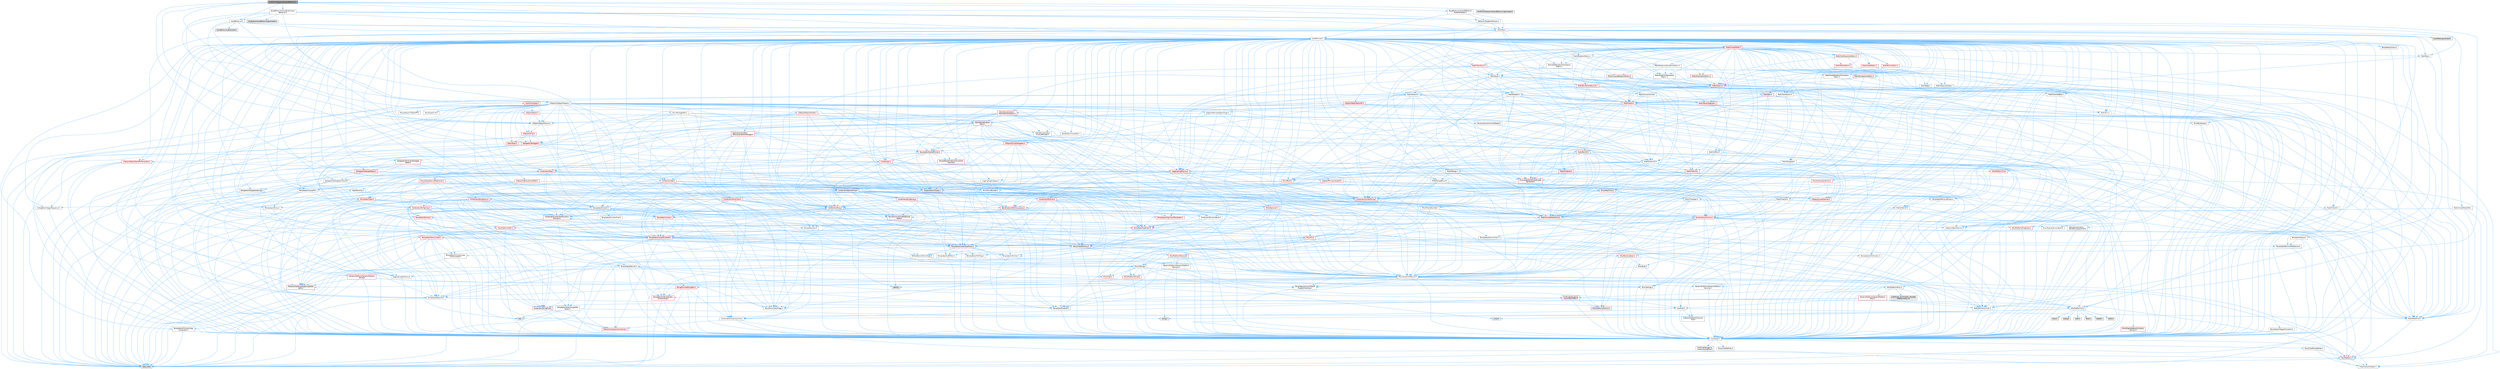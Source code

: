 digraph "MultiClickSequenceInputBehavior.h"
{
 // INTERACTIVE_SVG=YES
 // LATEX_PDF_SIZE
  bgcolor="transparent";
  edge [fontname=Helvetica,fontsize=10,labelfontname=Helvetica,labelfontsize=10];
  node [fontname=Helvetica,fontsize=10,shape=box,height=0.2,width=0.4];
  Node1 [id="Node000001",label="MultiClickSequenceInputBehavior.h",height=0.2,width=0.4,color="gray40", fillcolor="grey60", style="filled", fontcolor="black",tooltip=" "];
  Node1 -> Node2 [id="edge1_Node000001_Node000002",color="steelblue1",style="solid",tooltip=" "];
  Node2 [id="Node000002",label="BaseBehaviors/AnyButtonInput\lBehavior.h",height=0.2,width=0.4,color="grey40", fillcolor="white", style="filled",URL="$da/d63/AnyButtonInputBehavior_8h.html",tooltip=" "];
  Node2 -> Node3 [id="edge2_Node000002_Node000003",color="steelblue1",style="solid",tooltip=" "];
  Node3 [id="Node000003",label="CoreMinimal.h",height=0.2,width=0.4,color="grey40", fillcolor="white", style="filled",URL="$d7/d67/CoreMinimal_8h.html",tooltip=" "];
  Node3 -> Node4 [id="edge3_Node000003_Node000004",color="steelblue1",style="solid",tooltip=" "];
  Node4 [id="Node000004",label="CoreTypes.h",height=0.2,width=0.4,color="grey40", fillcolor="white", style="filled",URL="$dc/dec/CoreTypes_8h.html",tooltip=" "];
  Node4 -> Node5 [id="edge4_Node000004_Node000005",color="steelblue1",style="solid",tooltip=" "];
  Node5 [id="Node000005",label="HAL/Platform.h",height=0.2,width=0.4,color="red", fillcolor="#FFF0F0", style="filled",URL="$d9/dd0/Platform_8h.html",tooltip=" "];
  Node5 -> Node8 [id="edge5_Node000005_Node000008",color="steelblue1",style="solid",tooltip=" "];
  Node8 [id="Node000008",label="type_traits",height=0.2,width=0.4,color="grey60", fillcolor="#E0E0E0", style="filled",tooltip=" "];
  Node5 -> Node9 [id="edge6_Node000005_Node000009",color="steelblue1",style="solid",tooltip=" "];
  Node9 [id="Node000009",label="PreprocessorHelpers.h",height=0.2,width=0.4,color="grey40", fillcolor="white", style="filled",URL="$db/ddb/PreprocessorHelpers_8h.html",tooltip=" "];
  Node4 -> Node15 [id="edge7_Node000004_Node000015",color="steelblue1",style="solid",tooltip=" "];
  Node15 [id="Node000015",label="ProfilingDebugging\l/UMemoryDefines.h",height=0.2,width=0.4,color="grey40", fillcolor="white", style="filled",URL="$d2/da2/UMemoryDefines_8h.html",tooltip=" "];
  Node4 -> Node16 [id="edge8_Node000004_Node000016",color="steelblue1",style="solid",tooltip=" "];
  Node16 [id="Node000016",label="Misc/CoreMiscDefines.h",height=0.2,width=0.4,color="grey40", fillcolor="white", style="filled",URL="$da/d38/CoreMiscDefines_8h.html",tooltip=" "];
  Node16 -> Node5 [id="edge9_Node000016_Node000005",color="steelblue1",style="solid",tooltip=" "];
  Node16 -> Node9 [id="edge10_Node000016_Node000009",color="steelblue1",style="solid",tooltip=" "];
  Node4 -> Node17 [id="edge11_Node000004_Node000017",color="steelblue1",style="solid",tooltip=" "];
  Node17 [id="Node000017",label="Misc/CoreDefines.h",height=0.2,width=0.4,color="grey40", fillcolor="white", style="filled",URL="$d3/dd2/CoreDefines_8h.html",tooltip=" "];
  Node3 -> Node18 [id="edge12_Node000003_Node000018",color="steelblue1",style="solid",tooltip=" "];
  Node18 [id="Node000018",label="CoreFwd.h",height=0.2,width=0.4,color="grey40", fillcolor="white", style="filled",URL="$d1/d1e/CoreFwd_8h.html",tooltip=" "];
  Node18 -> Node4 [id="edge13_Node000018_Node000004",color="steelblue1",style="solid",tooltip=" "];
  Node18 -> Node19 [id="edge14_Node000018_Node000019",color="steelblue1",style="solid",tooltip=" "];
  Node19 [id="Node000019",label="Containers/ContainersFwd.h",height=0.2,width=0.4,color="grey40", fillcolor="white", style="filled",URL="$d4/d0a/ContainersFwd_8h.html",tooltip=" "];
  Node19 -> Node5 [id="edge15_Node000019_Node000005",color="steelblue1",style="solid",tooltip=" "];
  Node19 -> Node4 [id="edge16_Node000019_Node000004",color="steelblue1",style="solid",tooltip=" "];
  Node19 -> Node20 [id="edge17_Node000019_Node000020",color="steelblue1",style="solid",tooltip=" "];
  Node20 [id="Node000020",label="Traits/IsContiguousContainer.h",height=0.2,width=0.4,color="red", fillcolor="#FFF0F0", style="filled",URL="$d5/d3c/IsContiguousContainer_8h.html",tooltip=" "];
  Node20 -> Node4 [id="edge18_Node000020_Node000004",color="steelblue1",style="solid",tooltip=" "];
  Node18 -> Node23 [id="edge19_Node000018_Node000023",color="steelblue1",style="solid",tooltip=" "];
  Node23 [id="Node000023",label="Math/MathFwd.h",height=0.2,width=0.4,color="grey40", fillcolor="white", style="filled",URL="$d2/d10/MathFwd_8h.html",tooltip=" "];
  Node23 -> Node5 [id="edge20_Node000023_Node000005",color="steelblue1",style="solid",tooltip=" "];
  Node18 -> Node24 [id="edge21_Node000018_Node000024",color="steelblue1",style="solid",tooltip=" "];
  Node24 [id="Node000024",label="UObject/UObjectHierarchy\lFwd.h",height=0.2,width=0.4,color="grey40", fillcolor="white", style="filled",URL="$d3/d13/UObjectHierarchyFwd_8h.html",tooltip=" "];
  Node3 -> Node24 [id="edge22_Node000003_Node000024",color="steelblue1",style="solid",tooltip=" "];
  Node3 -> Node19 [id="edge23_Node000003_Node000019",color="steelblue1",style="solid",tooltip=" "];
  Node3 -> Node25 [id="edge24_Node000003_Node000025",color="steelblue1",style="solid",tooltip=" "];
  Node25 [id="Node000025",label="Misc/VarArgs.h",height=0.2,width=0.4,color="grey40", fillcolor="white", style="filled",URL="$d5/d6f/VarArgs_8h.html",tooltip=" "];
  Node25 -> Node4 [id="edge25_Node000025_Node000004",color="steelblue1",style="solid",tooltip=" "];
  Node3 -> Node26 [id="edge26_Node000003_Node000026",color="steelblue1",style="solid",tooltip=" "];
  Node26 [id="Node000026",label="Logging/LogVerbosity.h",height=0.2,width=0.4,color="grey40", fillcolor="white", style="filled",URL="$d2/d8f/LogVerbosity_8h.html",tooltip=" "];
  Node26 -> Node4 [id="edge27_Node000026_Node000004",color="steelblue1",style="solid",tooltip=" "];
  Node3 -> Node27 [id="edge28_Node000003_Node000027",color="steelblue1",style="solid",tooltip=" "];
  Node27 [id="Node000027",label="Misc/OutputDevice.h",height=0.2,width=0.4,color="grey40", fillcolor="white", style="filled",URL="$d7/d32/OutputDevice_8h.html",tooltip=" "];
  Node27 -> Node18 [id="edge29_Node000027_Node000018",color="steelblue1",style="solid",tooltip=" "];
  Node27 -> Node4 [id="edge30_Node000027_Node000004",color="steelblue1",style="solid",tooltip=" "];
  Node27 -> Node26 [id="edge31_Node000027_Node000026",color="steelblue1",style="solid",tooltip=" "];
  Node27 -> Node25 [id="edge32_Node000027_Node000025",color="steelblue1",style="solid",tooltip=" "];
  Node27 -> Node28 [id="edge33_Node000027_Node000028",color="steelblue1",style="solid",tooltip=" "];
  Node28 [id="Node000028",label="Templates/IsArrayOrRefOf\lTypeByPredicate.h",height=0.2,width=0.4,color="grey40", fillcolor="white", style="filled",URL="$d6/da1/IsArrayOrRefOfTypeByPredicate_8h.html",tooltip=" "];
  Node28 -> Node4 [id="edge34_Node000028_Node000004",color="steelblue1",style="solid",tooltip=" "];
  Node27 -> Node29 [id="edge35_Node000027_Node000029",color="steelblue1",style="solid",tooltip=" "];
  Node29 [id="Node000029",label="Templates/IsValidVariadic\lFunctionArg.h",height=0.2,width=0.4,color="red", fillcolor="#FFF0F0", style="filled",URL="$d0/dc8/IsValidVariadicFunctionArg_8h.html",tooltip=" "];
  Node29 -> Node4 [id="edge36_Node000029_Node000004",color="steelblue1",style="solid",tooltip=" "];
  Node29 -> Node8 [id="edge37_Node000029_Node000008",color="steelblue1",style="solid",tooltip=" "];
  Node27 -> Node31 [id="edge38_Node000027_Node000031",color="steelblue1",style="solid",tooltip=" "];
  Node31 [id="Node000031",label="Traits/IsCharEncodingCompatible\lWith.h",height=0.2,width=0.4,color="red", fillcolor="#FFF0F0", style="filled",URL="$df/dd1/IsCharEncodingCompatibleWith_8h.html",tooltip=" "];
  Node31 -> Node8 [id="edge39_Node000031_Node000008",color="steelblue1",style="solid",tooltip=" "];
  Node3 -> Node33 [id="edge40_Node000003_Node000033",color="steelblue1",style="solid",tooltip=" "];
  Node33 [id="Node000033",label="HAL/PlatformCrt.h",height=0.2,width=0.4,color="grey40", fillcolor="white", style="filled",URL="$d8/d75/PlatformCrt_8h.html",tooltip=" "];
  Node33 -> Node34 [id="edge41_Node000033_Node000034",color="steelblue1",style="solid",tooltip=" "];
  Node34 [id="Node000034",label="new",height=0.2,width=0.4,color="grey60", fillcolor="#E0E0E0", style="filled",tooltip=" "];
  Node33 -> Node35 [id="edge42_Node000033_Node000035",color="steelblue1",style="solid",tooltip=" "];
  Node35 [id="Node000035",label="wchar.h",height=0.2,width=0.4,color="grey60", fillcolor="#E0E0E0", style="filled",tooltip=" "];
  Node33 -> Node36 [id="edge43_Node000033_Node000036",color="steelblue1",style="solid",tooltip=" "];
  Node36 [id="Node000036",label="stddef.h",height=0.2,width=0.4,color="grey60", fillcolor="#E0E0E0", style="filled",tooltip=" "];
  Node33 -> Node37 [id="edge44_Node000033_Node000037",color="steelblue1",style="solid",tooltip=" "];
  Node37 [id="Node000037",label="stdlib.h",height=0.2,width=0.4,color="grey60", fillcolor="#E0E0E0", style="filled",tooltip=" "];
  Node33 -> Node38 [id="edge45_Node000033_Node000038",color="steelblue1",style="solid",tooltip=" "];
  Node38 [id="Node000038",label="stdio.h",height=0.2,width=0.4,color="grey60", fillcolor="#E0E0E0", style="filled",tooltip=" "];
  Node33 -> Node39 [id="edge46_Node000033_Node000039",color="steelblue1",style="solid",tooltip=" "];
  Node39 [id="Node000039",label="stdarg.h",height=0.2,width=0.4,color="grey60", fillcolor="#E0E0E0", style="filled",tooltip=" "];
  Node33 -> Node40 [id="edge47_Node000033_Node000040",color="steelblue1",style="solid",tooltip=" "];
  Node40 [id="Node000040",label="math.h",height=0.2,width=0.4,color="grey60", fillcolor="#E0E0E0", style="filled",tooltip=" "];
  Node33 -> Node41 [id="edge48_Node000033_Node000041",color="steelblue1",style="solid",tooltip=" "];
  Node41 [id="Node000041",label="float.h",height=0.2,width=0.4,color="grey60", fillcolor="#E0E0E0", style="filled",tooltip=" "];
  Node33 -> Node42 [id="edge49_Node000033_Node000042",color="steelblue1",style="solid",tooltip=" "];
  Node42 [id="Node000042",label="string.h",height=0.2,width=0.4,color="grey60", fillcolor="#E0E0E0", style="filled",tooltip=" "];
  Node3 -> Node43 [id="edge50_Node000003_Node000043",color="steelblue1",style="solid",tooltip=" "];
  Node43 [id="Node000043",label="HAL/PlatformMisc.h",height=0.2,width=0.4,color="grey40", fillcolor="white", style="filled",URL="$d0/df5/PlatformMisc_8h.html",tooltip=" "];
  Node43 -> Node4 [id="edge51_Node000043_Node000004",color="steelblue1",style="solid",tooltip=" "];
  Node43 -> Node44 [id="edge52_Node000043_Node000044",color="steelblue1",style="solid",tooltip=" "];
  Node44 [id="Node000044",label="GenericPlatform/GenericPlatform\lMisc.h",height=0.2,width=0.4,color="red", fillcolor="#FFF0F0", style="filled",URL="$db/d9a/GenericPlatformMisc_8h.html",tooltip=" "];
  Node44 -> Node45 [id="edge53_Node000044_Node000045",color="steelblue1",style="solid",tooltip=" "];
  Node45 [id="Node000045",label="Containers/StringFwd.h",height=0.2,width=0.4,color="red", fillcolor="#FFF0F0", style="filled",URL="$df/d37/StringFwd_8h.html",tooltip=" "];
  Node45 -> Node4 [id="edge54_Node000045_Node000004",color="steelblue1",style="solid",tooltip=" "];
  Node45 -> Node20 [id="edge55_Node000045_Node000020",color="steelblue1",style="solid",tooltip=" "];
  Node44 -> Node18 [id="edge56_Node000044_Node000018",color="steelblue1",style="solid",tooltip=" "];
  Node44 -> Node4 [id="edge57_Node000044_Node000004",color="steelblue1",style="solid",tooltip=" "];
  Node44 -> Node33 [id="edge58_Node000044_Node000033",color="steelblue1",style="solid",tooltip=" "];
  Node44 -> Node48 [id="edge59_Node000044_Node000048",color="steelblue1",style="solid",tooltip=" "];
  Node48 [id="Node000048",label="Math/NumericLimits.h",height=0.2,width=0.4,color="grey40", fillcolor="white", style="filled",URL="$df/d1b/NumericLimits_8h.html",tooltip=" "];
  Node48 -> Node4 [id="edge60_Node000048_Node000004",color="steelblue1",style="solid",tooltip=" "];
  Node44 -> Node50 [id="edge61_Node000044_Node000050",color="steelblue1",style="solid",tooltip=" "];
  Node50 [id="Node000050",label="Misc/EnumClassFlags.h",height=0.2,width=0.4,color="grey40", fillcolor="white", style="filled",URL="$d8/de7/EnumClassFlags_8h.html",tooltip=" "];
  Node43 -> Node53 [id="edge62_Node000043_Node000053",color="steelblue1",style="solid",tooltip=" "];
  Node53 [id="Node000053",label="COMPILED_PLATFORM_HEADER\l(PlatformMisc.h)",height=0.2,width=0.4,color="grey60", fillcolor="#E0E0E0", style="filled",tooltip=" "];
  Node43 -> Node54 [id="edge63_Node000043_Node000054",color="steelblue1",style="solid",tooltip=" "];
  Node54 [id="Node000054",label="ProfilingDebugging\l/CpuProfilerTrace.h",height=0.2,width=0.4,color="red", fillcolor="#FFF0F0", style="filled",URL="$da/dcb/CpuProfilerTrace_8h.html",tooltip=" "];
  Node54 -> Node4 [id="edge64_Node000054_Node000004",color="steelblue1",style="solid",tooltip=" "];
  Node54 -> Node19 [id="edge65_Node000054_Node000019",color="steelblue1",style="solid",tooltip=" "];
  Node54 -> Node55 [id="edge66_Node000054_Node000055",color="steelblue1",style="solid",tooltip=" "];
  Node55 [id="Node000055",label="HAL/PlatformAtomics.h",height=0.2,width=0.4,color="red", fillcolor="#FFF0F0", style="filled",URL="$d3/d36/PlatformAtomics_8h.html",tooltip=" "];
  Node55 -> Node4 [id="edge67_Node000055_Node000004",color="steelblue1",style="solid",tooltip=" "];
  Node54 -> Node9 [id="edge68_Node000054_Node000009",color="steelblue1",style="solid",tooltip=" "];
  Node3 -> Node62 [id="edge69_Node000003_Node000062",color="steelblue1",style="solid",tooltip=" "];
  Node62 [id="Node000062",label="Misc/AssertionMacros.h",height=0.2,width=0.4,color="grey40", fillcolor="white", style="filled",URL="$d0/dfa/AssertionMacros_8h.html",tooltip=" "];
  Node62 -> Node4 [id="edge70_Node000062_Node000004",color="steelblue1",style="solid",tooltip=" "];
  Node62 -> Node5 [id="edge71_Node000062_Node000005",color="steelblue1",style="solid",tooltip=" "];
  Node62 -> Node43 [id="edge72_Node000062_Node000043",color="steelblue1",style="solid",tooltip=" "];
  Node62 -> Node9 [id="edge73_Node000062_Node000009",color="steelblue1",style="solid",tooltip=" "];
  Node62 -> Node63 [id="edge74_Node000062_Node000063",color="steelblue1",style="solid",tooltip=" "];
  Node63 [id="Node000063",label="Templates/EnableIf.h",height=0.2,width=0.4,color="grey40", fillcolor="white", style="filled",URL="$d7/d60/EnableIf_8h.html",tooltip=" "];
  Node63 -> Node4 [id="edge75_Node000063_Node000004",color="steelblue1",style="solid",tooltip=" "];
  Node62 -> Node28 [id="edge76_Node000062_Node000028",color="steelblue1",style="solid",tooltip=" "];
  Node62 -> Node29 [id="edge77_Node000062_Node000029",color="steelblue1",style="solid",tooltip=" "];
  Node62 -> Node31 [id="edge78_Node000062_Node000031",color="steelblue1",style="solid",tooltip=" "];
  Node62 -> Node25 [id="edge79_Node000062_Node000025",color="steelblue1",style="solid",tooltip=" "];
  Node62 -> Node64 [id="edge80_Node000062_Node000064",color="steelblue1",style="solid",tooltip=" "];
  Node64 [id="Node000064",label="String/FormatStringSan.h",height=0.2,width=0.4,color="red", fillcolor="#FFF0F0", style="filled",URL="$d3/d8b/FormatStringSan_8h.html",tooltip=" "];
  Node64 -> Node8 [id="edge81_Node000064_Node000008",color="steelblue1",style="solid",tooltip=" "];
  Node64 -> Node4 [id="edge82_Node000064_Node000004",color="steelblue1",style="solid",tooltip=" "];
  Node64 -> Node65 [id="edge83_Node000064_Node000065",color="steelblue1",style="solid",tooltip=" "];
  Node65 [id="Node000065",label="Templates/Requires.h",height=0.2,width=0.4,color="grey40", fillcolor="white", style="filled",URL="$dc/d96/Requires_8h.html",tooltip=" "];
  Node65 -> Node63 [id="edge84_Node000065_Node000063",color="steelblue1",style="solid",tooltip=" "];
  Node65 -> Node8 [id="edge85_Node000065_Node000008",color="steelblue1",style="solid",tooltip=" "];
  Node64 -> Node29 [id="edge86_Node000064_Node000029",color="steelblue1",style="solid",tooltip=" "];
  Node64 -> Node19 [id="edge87_Node000064_Node000019",color="steelblue1",style="solid",tooltip=" "];
  Node62 -> Node70 [id="edge88_Node000062_Node000070",color="steelblue1",style="solid",tooltip=" "];
  Node70 [id="Node000070",label="atomic",height=0.2,width=0.4,color="grey60", fillcolor="#E0E0E0", style="filled",tooltip=" "];
  Node3 -> Node71 [id="edge89_Node000003_Node000071",color="steelblue1",style="solid",tooltip=" "];
  Node71 [id="Node000071",label="Templates/IsPointer.h",height=0.2,width=0.4,color="grey40", fillcolor="white", style="filled",URL="$d7/d05/IsPointer_8h.html",tooltip=" "];
  Node71 -> Node4 [id="edge90_Node000071_Node000004",color="steelblue1",style="solid",tooltip=" "];
  Node3 -> Node72 [id="edge91_Node000003_Node000072",color="steelblue1",style="solid",tooltip=" "];
  Node72 [id="Node000072",label="HAL/PlatformMemory.h",height=0.2,width=0.4,color="red", fillcolor="#FFF0F0", style="filled",URL="$de/d68/PlatformMemory_8h.html",tooltip=" "];
  Node72 -> Node4 [id="edge92_Node000072_Node000004",color="steelblue1",style="solid",tooltip=" "];
  Node72 -> Node73 [id="edge93_Node000072_Node000073",color="steelblue1",style="solid",tooltip=" "];
  Node73 [id="Node000073",label="GenericPlatform/GenericPlatform\lMemory.h",height=0.2,width=0.4,color="grey40", fillcolor="white", style="filled",URL="$dd/d22/GenericPlatformMemory_8h.html",tooltip=" "];
  Node73 -> Node18 [id="edge94_Node000073_Node000018",color="steelblue1",style="solid",tooltip=" "];
  Node73 -> Node4 [id="edge95_Node000073_Node000004",color="steelblue1",style="solid",tooltip=" "];
  Node73 -> Node74 [id="edge96_Node000073_Node000074",color="steelblue1",style="solid",tooltip=" "];
  Node74 [id="Node000074",label="HAL/PlatformString.h",height=0.2,width=0.4,color="red", fillcolor="#FFF0F0", style="filled",URL="$db/db5/PlatformString_8h.html",tooltip=" "];
  Node74 -> Node4 [id="edge97_Node000074_Node000004",color="steelblue1",style="solid",tooltip=" "];
  Node73 -> Node42 [id="edge98_Node000073_Node000042",color="steelblue1",style="solid",tooltip=" "];
  Node73 -> Node35 [id="edge99_Node000073_Node000035",color="steelblue1",style="solid",tooltip=" "];
  Node3 -> Node55 [id="edge100_Node000003_Node000055",color="steelblue1",style="solid",tooltip=" "];
  Node3 -> Node77 [id="edge101_Node000003_Node000077",color="steelblue1",style="solid",tooltip=" "];
  Node77 [id="Node000077",label="Misc/Exec.h",height=0.2,width=0.4,color="grey40", fillcolor="white", style="filled",URL="$de/ddb/Exec_8h.html",tooltip=" "];
  Node77 -> Node4 [id="edge102_Node000077_Node000004",color="steelblue1",style="solid",tooltip=" "];
  Node77 -> Node62 [id="edge103_Node000077_Node000062",color="steelblue1",style="solid",tooltip=" "];
  Node3 -> Node78 [id="edge104_Node000003_Node000078",color="steelblue1",style="solid",tooltip=" "];
  Node78 [id="Node000078",label="HAL/MemoryBase.h",height=0.2,width=0.4,color="red", fillcolor="#FFF0F0", style="filled",URL="$d6/d9f/MemoryBase_8h.html",tooltip=" "];
  Node78 -> Node4 [id="edge105_Node000078_Node000004",color="steelblue1",style="solid",tooltip=" "];
  Node78 -> Node55 [id="edge106_Node000078_Node000055",color="steelblue1",style="solid",tooltip=" "];
  Node78 -> Node33 [id="edge107_Node000078_Node000033",color="steelblue1",style="solid",tooltip=" "];
  Node78 -> Node77 [id="edge108_Node000078_Node000077",color="steelblue1",style="solid",tooltip=" "];
  Node78 -> Node27 [id="edge109_Node000078_Node000027",color="steelblue1",style="solid",tooltip=" "];
  Node3 -> Node88 [id="edge110_Node000003_Node000088",color="steelblue1",style="solid",tooltip=" "];
  Node88 [id="Node000088",label="HAL/UnrealMemory.h",height=0.2,width=0.4,color="red", fillcolor="#FFF0F0", style="filled",URL="$d9/d96/UnrealMemory_8h.html",tooltip=" "];
  Node88 -> Node4 [id="edge111_Node000088_Node000004",color="steelblue1",style="solid",tooltip=" "];
  Node88 -> Node73 [id="edge112_Node000088_Node000073",color="steelblue1",style="solid",tooltip=" "];
  Node88 -> Node78 [id="edge113_Node000088_Node000078",color="steelblue1",style="solid",tooltip=" "];
  Node88 -> Node72 [id="edge114_Node000088_Node000072",color="steelblue1",style="solid",tooltip=" "];
  Node88 -> Node71 [id="edge115_Node000088_Node000071",color="steelblue1",style="solid",tooltip=" "];
  Node3 -> Node90 [id="edge116_Node000003_Node000090",color="steelblue1",style="solid",tooltip=" "];
  Node90 [id="Node000090",label="Templates/IsArithmetic.h",height=0.2,width=0.4,color="grey40", fillcolor="white", style="filled",URL="$d2/d5d/IsArithmetic_8h.html",tooltip=" "];
  Node90 -> Node4 [id="edge117_Node000090_Node000004",color="steelblue1",style="solid",tooltip=" "];
  Node3 -> Node84 [id="edge118_Node000003_Node000084",color="steelblue1",style="solid",tooltip=" "];
  Node84 [id="Node000084",label="Templates/AndOrNot.h",height=0.2,width=0.4,color="grey40", fillcolor="white", style="filled",URL="$db/d0a/AndOrNot_8h.html",tooltip=" "];
  Node84 -> Node4 [id="edge119_Node000084_Node000004",color="steelblue1",style="solid",tooltip=" "];
  Node3 -> Node91 [id="edge120_Node000003_Node000091",color="steelblue1",style="solid",tooltip=" "];
  Node91 [id="Node000091",label="Templates/IsPODType.h",height=0.2,width=0.4,color="grey40", fillcolor="white", style="filled",URL="$d7/db1/IsPODType_8h.html",tooltip=" "];
  Node91 -> Node4 [id="edge121_Node000091_Node000004",color="steelblue1",style="solid",tooltip=" "];
  Node3 -> Node92 [id="edge122_Node000003_Node000092",color="steelblue1",style="solid",tooltip=" "];
  Node92 [id="Node000092",label="Templates/IsUECoreType.h",height=0.2,width=0.4,color="grey40", fillcolor="white", style="filled",URL="$d1/db8/IsUECoreType_8h.html",tooltip=" "];
  Node92 -> Node4 [id="edge123_Node000092_Node000004",color="steelblue1",style="solid",tooltip=" "];
  Node92 -> Node8 [id="edge124_Node000092_Node000008",color="steelblue1",style="solid",tooltip=" "];
  Node3 -> Node85 [id="edge125_Node000003_Node000085",color="steelblue1",style="solid",tooltip=" "];
  Node85 [id="Node000085",label="Templates/IsTriviallyCopy\lConstructible.h",height=0.2,width=0.4,color="grey40", fillcolor="white", style="filled",URL="$d3/d78/IsTriviallyCopyConstructible_8h.html",tooltip=" "];
  Node85 -> Node4 [id="edge126_Node000085_Node000004",color="steelblue1",style="solid",tooltip=" "];
  Node85 -> Node8 [id="edge127_Node000085_Node000008",color="steelblue1",style="solid",tooltip=" "];
  Node3 -> Node93 [id="edge128_Node000003_Node000093",color="steelblue1",style="solid",tooltip=" "];
  Node93 [id="Node000093",label="Templates/UnrealTypeTraits.h",height=0.2,width=0.4,color="red", fillcolor="#FFF0F0", style="filled",URL="$d2/d2d/UnrealTypeTraits_8h.html",tooltip=" "];
  Node93 -> Node4 [id="edge129_Node000093_Node000004",color="steelblue1",style="solid",tooltip=" "];
  Node93 -> Node71 [id="edge130_Node000093_Node000071",color="steelblue1",style="solid",tooltip=" "];
  Node93 -> Node62 [id="edge131_Node000093_Node000062",color="steelblue1",style="solid",tooltip=" "];
  Node93 -> Node84 [id="edge132_Node000093_Node000084",color="steelblue1",style="solid",tooltip=" "];
  Node93 -> Node63 [id="edge133_Node000093_Node000063",color="steelblue1",style="solid",tooltip=" "];
  Node93 -> Node90 [id="edge134_Node000093_Node000090",color="steelblue1",style="solid",tooltip=" "];
  Node93 -> Node91 [id="edge135_Node000093_Node000091",color="steelblue1",style="solid",tooltip=" "];
  Node93 -> Node92 [id="edge136_Node000093_Node000092",color="steelblue1",style="solid",tooltip=" "];
  Node93 -> Node85 [id="edge137_Node000093_Node000085",color="steelblue1",style="solid",tooltip=" "];
  Node3 -> Node63 [id="edge138_Node000003_Node000063",color="steelblue1",style="solid",tooltip=" "];
  Node3 -> Node95 [id="edge139_Node000003_Node000095",color="steelblue1",style="solid",tooltip=" "];
  Node95 [id="Node000095",label="Templates/RemoveReference.h",height=0.2,width=0.4,color="grey40", fillcolor="white", style="filled",URL="$da/dbe/RemoveReference_8h.html",tooltip=" "];
  Node95 -> Node4 [id="edge140_Node000095_Node000004",color="steelblue1",style="solid",tooltip=" "];
  Node3 -> Node96 [id="edge141_Node000003_Node000096",color="steelblue1",style="solid",tooltip=" "];
  Node96 [id="Node000096",label="Templates/IntegralConstant.h",height=0.2,width=0.4,color="grey40", fillcolor="white", style="filled",URL="$db/d1b/IntegralConstant_8h.html",tooltip=" "];
  Node96 -> Node4 [id="edge142_Node000096_Node000004",color="steelblue1",style="solid",tooltip=" "];
  Node3 -> Node97 [id="edge143_Node000003_Node000097",color="steelblue1",style="solid",tooltip=" "];
  Node97 [id="Node000097",label="Templates/IsClass.h",height=0.2,width=0.4,color="grey40", fillcolor="white", style="filled",URL="$db/dcb/IsClass_8h.html",tooltip=" "];
  Node97 -> Node4 [id="edge144_Node000097_Node000004",color="steelblue1",style="solid",tooltip=" "];
  Node3 -> Node98 [id="edge145_Node000003_Node000098",color="steelblue1",style="solid",tooltip=" "];
  Node98 [id="Node000098",label="Templates/TypeCompatible\lBytes.h",height=0.2,width=0.4,color="grey40", fillcolor="white", style="filled",URL="$df/d0a/TypeCompatibleBytes_8h.html",tooltip=" "];
  Node98 -> Node4 [id="edge146_Node000098_Node000004",color="steelblue1",style="solid",tooltip=" "];
  Node98 -> Node42 [id="edge147_Node000098_Node000042",color="steelblue1",style="solid",tooltip=" "];
  Node98 -> Node34 [id="edge148_Node000098_Node000034",color="steelblue1",style="solid",tooltip=" "];
  Node98 -> Node8 [id="edge149_Node000098_Node000008",color="steelblue1",style="solid",tooltip=" "];
  Node3 -> Node20 [id="edge150_Node000003_Node000020",color="steelblue1",style="solid",tooltip=" "];
  Node3 -> Node99 [id="edge151_Node000003_Node000099",color="steelblue1",style="solid",tooltip=" "];
  Node99 [id="Node000099",label="Templates/UnrealTemplate.h",height=0.2,width=0.4,color="red", fillcolor="#FFF0F0", style="filled",URL="$d4/d24/UnrealTemplate_8h.html",tooltip=" "];
  Node99 -> Node4 [id="edge152_Node000099_Node000004",color="steelblue1",style="solid",tooltip=" "];
  Node99 -> Node71 [id="edge153_Node000099_Node000071",color="steelblue1",style="solid",tooltip=" "];
  Node99 -> Node88 [id="edge154_Node000099_Node000088",color="steelblue1",style="solid",tooltip=" "];
  Node99 -> Node93 [id="edge155_Node000099_Node000093",color="steelblue1",style="solid",tooltip=" "];
  Node99 -> Node95 [id="edge156_Node000099_Node000095",color="steelblue1",style="solid",tooltip=" "];
  Node99 -> Node65 [id="edge157_Node000099_Node000065",color="steelblue1",style="solid",tooltip=" "];
  Node99 -> Node98 [id="edge158_Node000099_Node000098",color="steelblue1",style="solid",tooltip=" "];
  Node99 -> Node20 [id="edge159_Node000099_Node000020",color="steelblue1",style="solid",tooltip=" "];
  Node99 -> Node8 [id="edge160_Node000099_Node000008",color="steelblue1",style="solid",tooltip=" "];
  Node3 -> Node48 [id="edge161_Node000003_Node000048",color="steelblue1",style="solid",tooltip=" "];
  Node3 -> Node103 [id="edge162_Node000003_Node000103",color="steelblue1",style="solid",tooltip=" "];
  Node103 [id="Node000103",label="HAL/PlatformMath.h",height=0.2,width=0.4,color="red", fillcolor="#FFF0F0", style="filled",URL="$dc/d53/PlatformMath_8h.html",tooltip=" "];
  Node103 -> Node4 [id="edge163_Node000103_Node000004",color="steelblue1",style="solid",tooltip=" "];
  Node3 -> Node86 [id="edge164_Node000003_Node000086",color="steelblue1",style="solid",tooltip=" "];
  Node86 [id="Node000086",label="Templates/IsTriviallyCopy\lAssignable.h",height=0.2,width=0.4,color="grey40", fillcolor="white", style="filled",URL="$d2/df2/IsTriviallyCopyAssignable_8h.html",tooltip=" "];
  Node86 -> Node4 [id="edge165_Node000086_Node000004",color="steelblue1",style="solid",tooltip=" "];
  Node86 -> Node8 [id="edge166_Node000086_Node000008",color="steelblue1",style="solid",tooltip=" "];
  Node3 -> Node111 [id="edge167_Node000003_Node000111",color="steelblue1",style="solid",tooltip=" "];
  Node111 [id="Node000111",label="Templates/MemoryOps.h",height=0.2,width=0.4,color="red", fillcolor="#FFF0F0", style="filled",URL="$db/dea/MemoryOps_8h.html",tooltip=" "];
  Node111 -> Node4 [id="edge168_Node000111_Node000004",color="steelblue1",style="solid",tooltip=" "];
  Node111 -> Node88 [id="edge169_Node000111_Node000088",color="steelblue1",style="solid",tooltip=" "];
  Node111 -> Node86 [id="edge170_Node000111_Node000086",color="steelblue1",style="solid",tooltip=" "];
  Node111 -> Node85 [id="edge171_Node000111_Node000085",color="steelblue1",style="solid",tooltip=" "];
  Node111 -> Node65 [id="edge172_Node000111_Node000065",color="steelblue1",style="solid",tooltip=" "];
  Node111 -> Node93 [id="edge173_Node000111_Node000093",color="steelblue1",style="solid",tooltip=" "];
  Node111 -> Node34 [id="edge174_Node000111_Node000034",color="steelblue1",style="solid",tooltip=" "];
  Node111 -> Node8 [id="edge175_Node000111_Node000008",color="steelblue1",style="solid",tooltip=" "];
  Node3 -> Node112 [id="edge176_Node000003_Node000112",color="steelblue1",style="solid",tooltip=" "];
  Node112 [id="Node000112",label="Containers/ContainerAllocation\lPolicies.h",height=0.2,width=0.4,color="red", fillcolor="#FFF0F0", style="filled",URL="$d7/dff/ContainerAllocationPolicies_8h.html",tooltip=" "];
  Node112 -> Node4 [id="edge177_Node000112_Node000004",color="steelblue1",style="solid",tooltip=" "];
  Node112 -> Node112 [id="edge178_Node000112_Node000112",color="steelblue1",style="solid",tooltip=" "];
  Node112 -> Node103 [id="edge179_Node000112_Node000103",color="steelblue1",style="solid",tooltip=" "];
  Node112 -> Node88 [id="edge180_Node000112_Node000088",color="steelblue1",style="solid",tooltip=" "];
  Node112 -> Node48 [id="edge181_Node000112_Node000048",color="steelblue1",style="solid",tooltip=" "];
  Node112 -> Node62 [id="edge182_Node000112_Node000062",color="steelblue1",style="solid",tooltip=" "];
  Node112 -> Node111 [id="edge183_Node000112_Node000111",color="steelblue1",style="solid",tooltip=" "];
  Node112 -> Node98 [id="edge184_Node000112_Node000098",color="steelblue1",style="solid",tooltip=" "];
  Node112 -> Node8 [id="edge185_Node000112_Node000008",color="steelblue1",style="solid",tooltip=" "];
  Node3 -> Node115 [id="edge186_Node000003_Node000115",color="steelblue1",style="solid",tooltip=" "];
  Node115 [id="Node000115",label="Templates/IsEnumClass.h",height=0.2,width=0.4,color="grey40", fillcolor="white", style="filled",URL="$d7/d15/IsEnumClass_8h.html",tooltip=" "];
  Node115 -> Node4 [id="edge187_Node000115_Node000004",color="steelblue1",style="solid",tooltip=" "];
  Node115 -> Node84 [id="edge188_Node000115_Node000084",color="steelblue1",style="solid",tooltip=" "];
  Node3 -> Node116 [id="edge189_Node000003_Node000116",color="steelblue1",style="solid",tooltip=" "];
  Node116 [id="Node000116",label="HAL/PlatformProperties.h",height=0.2,width=0.4,color="red", fillcolor="#FFF0F0", style="filled",URL="$d9/db0/PlatformProperties_8h.html",tooltip=" "];
  Node116 -> Node4 [id="edge190_Node000116_Node000004",color="steelblue1",style="solid",tooltip=" "];
  Node3 -> Node119 [id="edge191_Node000003_Node000119",color="steelblue1",style="solid",tooltip=" "];
  Node119 [id="Node000119",label="Misc/EngineVersionBase.h",height=0.2,width=0.4,color="grey40", fillcolor="white", style="filled",URL="$d5/d2b/EngineVersionBase_8h.html",tooltip=" "];
  Node119 -> Node4 [id="edge192_Node000119_Node000004",color="steelblue1",style="solid",tooltip=" "];
  Node3 -> Node120 [id="edge193_Node000003_Node000120",color="steelblue1",style="solid",tooltip=" "];
  Node120 [id="Node000120",label="Internationalization\l/TextNamespaceFwd.h",height=0.2,width=0.4,color="grey40", fillcolor="white", style="filled",URL="$d8/d97/TextNamespaceFwd_8h.html",tooltip=" "];
  Node120 -> Node4 [id="edge194_Node000120_Node000004",color="steelblue1",style="solid",tooltip=" "];
  Node3 -> Node121 [id="edge195_Node000003_Node000121",color="steelblue1",style="solid",tooltip=" "];
  Node121 [id="Node000121",label="Serialization/Archive.h",height=0.2,width=0.4,color="red", fillcolor="#FFF0F0", style="filled",URL="$d7/d3b/Archive_8h.html",tooltip=" "];
  Node121 -> Node18 [id="edge196_Node000121_Node000018",color="steelblue1",style="solid",tooltip=" "];
  Node121 -> Node4 [id="edge197_Node000121_Node000004",color="steelblue1",style="solid",tooltip=" "];
  Node121 -> Node116 [id="edge198_Node000121_Node000116",color="steelblue1",style="solid",tooltip=" "];
  Node121 -> Node120 [id="edge199_Node000121_Node000120",color="steelblue1",style="solid",tooltip=" "];
  Node121 -> Node23 [id="edge200_Node000121_Node000023",color="steelblue1",style="solid",tooltip=" "];
  Node121 -> Node62 [id="edge201_Node000121_Node000062",color="steelblue1",style="solid",tooltip=" "];
  Node121 -> Node119 [id="edge202_Node000121_Node000119",color="steelblue1",style="solid",tooltip=" "];
  Node121 -> Node25 [id="edge203_Node000121_Node000025",color="steelblue1",style="solid",tooltip=" "];
  Node121 -> Node63 [id="edge204_Node000121_Node000063",color="steelblue1",style="solid",tooltip=" "];
  Node121 -> Node28 [id="edge205_Node000121_Node000028",color="steelblue1",style="solid",tooltip=" "];
  Node121 -> Node115 [id="edge206_Node000121_Node000115",color="steelblue1",style="solid",tooltip=" "];
  Node121 -> Node29 [id="edge207_Node000121_Node000029",color="steelblue1",style="solid",tooltip=" "];
  Node121 -> Node99 [id="edge208_Node000121_Node000099",color="steelblue1",style="solid",tooltip=" "];
  Node121 -> Node31 [id="edge209_Node000121_Node000031",color="steelblue1",style="solid",tooltip=" "];
  Node121 -> Node124 [id="edge210_Node000121_Node000124",color="steelblue1",style="solid",tooltip=" "];
  Node124 [id="Node000124",label="UObject/ObjectVersion.h",height=0.2,width=0.4,color="grey40", fillcolor="white", style="filled",URL="$da/d63/ObjectVersion_8h.html",tooltip=" "];
  Node124 -> Node4 [id="edge211_Node000124_Node000004",color="steelblue1",style="solid",tooltip=" "];
  Node3 -> Node125 [id="edge212_Node000003_Node000125",color="steelblue1",style="solid",tooltip=" "];
  Node125 [id="Node000125",label="Templates/Less.h",height=0.2,width=0.4,color="grey40", fillcolor="white", style="filled",URL="$de/dc8/Less_8h.html",tooltip=" "];
  Node125 -> Node4 [id="edge213_Node000125_Node000004",color="steelblue1",style="solid",tooltip=" "];
  Node125 -> Node99 [id="edge214_Node000125_Node000099",color="steelblue1",style="solid",tooltip=" "];
  Node3 -> Node126 [id="edge215_Node000003_Node000126",color="steelblue1",style="solid",tooltip=" "];
  Node126 [id="Node000126",label="Templates/Sorting.h",height=0.2,width=0.4,color="red", fillcolor="#FFF0F0", style="filled",URL="$d3/d9e/Sorting_8h.html",tooltip=" "];
  Node126 -> Node4 [id="edge216_Node000126_Node000004",color="steelblue1",style="solid",tooltip=" "];
  Node126 -> Node103 [id="edge217_Node000126_Node000103",color="steelblue1",style="solid",tooltip=" "];
  Node126 -> Node125 [id="edge218_Node000126_Node000125",color="steelblue1",style="solid",tooltip=" "];
  Node3 -> Node137 [id="edge219_Node000003_Node000137",color="steelblue1",style="solid",tooltip=" "];
  Node137 [id="Node000137",label="Misc/Char.h",height=0.2,width=0.4,color="red", fillcolor="#FFF0F0", style="filled",URL="$d0/d58/Char_8h.html",tooltip=" "];
  Node137 -> Node4 [id="edge220_Node000137_Node000004",color="steelblue1",style="solid",tooltip=" "];
  Node137 -> Node8 [id="edge221_Node000137_Node000008",color="steelblue1",style="solid",tooltip=" "];
  Node3 -> Node140 [id="edge222_Node000003_Node000140",color="steelblue1",style="solid",tooltip=" "];
  Node140 [id="Node000140",label="GenericPlatform/GenericPlatform\lStricmp.h",height=0.2,width=0.4,color="grey40", fillcolor="white", style="filled",URL="$d2/d86/GenericPlatformStricmp_8h.html",tooltip=" "];
  Node140 -> Node4 [id="edge223_Node000140_Node000004",color="steelblue1",style="solid",tooltip=" "];
  Node3 -> Node141 [id="edge224_Node000003_Node000141",color="steelblue1",style="solid",tooltip=" "];
  Node141 [id="Node000141",label="GenericPlatform/GenericPlatform\lString.h",height=0.2,width=0.4,color="red", fillcolor="#FFF0F0", style="filled",URL="$dd/d20/GenericPlatformString_8h.html",tooltip=" "];
  Node141 -> Node4 [id="edge225_Node000141_Node000004",color="steelblue1",style="solid",tooltip=" "];
  Node141 -> Node140 [id="edge226_Node000141_Node000140",color="steelblue1",style="solid",tooltip=" "];
  Node141 -> Node63 [id="edge227_Node000141_Node000063",color="steelblue1",style="solid",tooltip=" "];
  Node141 -> Node31 [id="edge228_Node000141_Node000031",color="steelblue1",style="solid",tooltip=" "];
  Node141 -> Node8 [id="edge229_Node000141_Node000008",color="steelblue1",style="solid",tooltip=" "];
  Node3 -> Node74 [id="edge230_Node000003_Node000074",color="steelblue1",style="solid",tooltip=" "];
  Node3 -> Node144 [id="edge231_Node000003_Node000144",color="steelblue1",style="solid",tooltip=" "];
  Node144 [id="Node000144",label="Misc/CString.h",height=0.2,width=0.4,color="grey40", fillcolor="white", style="filled",URL="$d2/d49/CString_8h.html",tooltip=" "];
  Node144 -> Node4 [id="edge232_Node000144_Node000004",color="steelblue1",style="solid",tooltip=" "];
  Node144 -> Node33 [id="edge233_Node000144_Node000033",color="steelblue1",style="solid",tooltip=" "];
  Node144 -> Node74 [id="edge234_Node000144_Node000074",color="steelblue1",style="solid",tooltip=" "];
  Node144 -> Node62 [id="edge235_Node000144_Node000062",color="steelblue1",style="solid",tooltip=" "];
  Node144 -> Node137 [id="edge236_Node000144_Node000137",color="steelblue1",style="solid",tooltip=" "];
  Node144 -> Node25 [id="edge237_Node000144_Node000025",color="steelblue1",style="solid",tooltip=" "];
  Node144 -> Node28 [id="edge238_Node000144_Node000028",color="steelblue1",style="solid",tooltip=" "];
  Node144 -> Node29 [id="edge239_Node000144_Node000029",color="steelblue1",style="solid",tooltip=" "];
  Node144 -> Node31 [id="edge240_Node000144_Node000031",color="steelblue1",style="solid",tooltip=" "];
  Node3 -> Node145 [id="edge241_Node000003_Node000145",color="steelblue1",style="solid",tooltip=" "];
  Node145 [id="Node000145",label="Misc/Crc.h",height=0.2,width=0.4,color="red", fillcolor="#FFF0F0", style="filled",URL="$d4/dd2/Crc_8h.html",tooltip=" "];
  Node145 -> Node4 [id="edge242_Node000145_Node000004",color="steelblue1",style="solid",tooltip=" "];
  Node145 -> Node74 [id="edge243_Node000145_Node000074",color="steelblue1",style="solid",tooltip=" "];
  Node145 -> Node62 [id="edge244_Node000145_Node000062",color="steelblue1",style="solid",tooltip=" "];
  Node145 -> Node144 [id="edge245_Node000145_Node000144",color="steelblue1",style="solid",tooltip=" "];
  Node145 -> Node137 [id="edge246_Node000145_Node000137",color="steelblue1",style="solid",tooltip=" "];
  Node145 -> Node93 [id="edge247_Node000145_Node000093",color="steelblue1",style="solid",tooltip=" "];
  Node3 -> Node136 [id="edge248_Node000003_Node000136",color="steelblue1",style="solid",tooltip=" "];
  Node136 [id="Node000136",label="Math/UnrealMathUtility.h",height=0.2,width=0.4,color="red", fillcolor="#FFF0F0", style="filled",URL="$db/db8/UnrealMathUtility_8h.html",tooltip=" "];
  Node136 -> Node4 [id="edge249_Node000136_Node000004",color="steelblue1",style="solid",tooltip=" "];
  Node136 -> Node62 [id="edge250_Node000136_Node000062",color="steelblue1",style="solid",tooltip=" "];
  Node136 -> Node103 [id="edge251_Node000136_Node000103",color="steelblue1",style="solid",tooltip=" "];
  Node136 -> Node23 [id="edge252_Node000136_Node000023",color="steelblue1",style="solid",tooltip=" "];
  Node136 -> Node65 [id="edge253_Node000136_Node000065",color="steelblue1",style="solid",tooltip=" "];
  Node3 -> Node146 [id="edge254_Node000003_Node000146",color="steelblue1",style="solid",tooltip=" "];
  Node146 [id="Node000146",label="Containers/UnrealString.h",height=0.2,width=0.4,color="red", fillcolor="#FFF0F0", style="filled",URL="$d5/dba/UnrealString_8h.html",tooltip=" "];
  Node3 -> Node150 [id="edge255_Node000003_Node000150",color="steelblue1",style="solid",tooltip=" "];
  Node150 [id="Node000150",label="Containers/Array.h",height=0.2,width=0.4,color="red", fillcolor="#FFF0F0", style="filled",URL="$df/dd0/Array_8h.html",tooltip=" "];
  Node150 -> Node4 [id="edge256_Node000150_Node000004",color="steelblue1",style="solid",tooltip=" "];
  Node150 -> Node62 [id="edge257_Node000150_Node000062",color="steelblue1",style="solid",tooltip=" "];
  Node150 -> Node151 [id="edge258_Node000150_Node000151",color="steelblue1",style="solid",tooltip=" "];
  Node151 [id="Node000151",label="Misc/IntrusiveUnsetOptional\lState.h",height=0.2,width=0.4,color="red", fillcolor="#FFF0F0", style="filled",URL="$d2/d0a/IntrusiveUnsetOptionalState_8h.html",tooltip=" "];
  Node150 -> Node88 [id="edge259_Node000150_Node000088",color="steelblue1",style="solid",tooltip=" "];
  Node150 -> Node93 [id="edge260_Node000150_Node000093",color="steelblue1",style="solid",tooltip=" "];
  Node150 -> Node99 [id="edge261_Node000150_Node000099",color="steelblue1",style="solid",tooltip=" "];
  Node150 -> Node112 [id="edge262_Node000150_Node000112",color="steelblue1",style="solid",tooltip=" "];
  Node150 -> Node121 [id="edge263_Node000150_Node000121",color="steelblue1",style="solid",tooltip=" "];
  Node150 -> Node129 [id="edge264_Node000150_Node000129",color="steelblue1",style="solid",tooltip=" "];
  Node129 [id="Node000129",label="Templates/Invoke.h",height=0.2,width=0.4,color="red", fillcolor="#FFF0F0", style="filled",URL="$d7/deb/Invoke_8h.html",tooltip=" "];
  Node129 -> Node4 [id="edge265_Node000129_Node000004",color="steelblue1",style="solid",tooltip=" "];
  Node129 -> Node99 [id="edge266_Node000129_Node000099",color="steelblue1",style="solid",tooltip=" "];
  Node129 -> Node8 [id="edge267_Node000129_Node000008",color="steelblue1",style="solid",tooltip=" "];
  Node150 -> Node125 [id="edge268_Node000150_Node000125",color="steelblue1",style="solid",tooltip=" "];
  Node150 -> Node65 [id="edge269_Node000150_Node000065",color="steelblue1",style="solid",tooltip=" "];
  Node150 -> Node126 [id="edge270_Node000150_Node000126",color="steelblue1",style="solid",tooltip=" "];
  Node150 -> Node173 [id="edge271_Node000150_Node000173",color="steelblue1",style="solid",tooltip=" "];
  Node173 [id="Node000173",label="Templates/AlignmentTemplates.h",height=0.2,width=0.4,color="red", fillcolor="#FFF0F0", style="filled",URL="$dd/d32/AlignmentTemplates_8h.html",tooltip=" "];
  Node173 -> Node4 [id="edge272_Node000173_Node000004",color="steelblue1",style="solid",tooltip=" "];
  Node173 -> Node71 [id="edge273_Node000173_Node000071",color="steelblue1",style="solid",tooltip=" "];
  Node150 -> Node8 [id="edge274_Node000150_Node000008",color="steelblue1",style="solid",tooltip=" "];
  Node3 -> Node174 [id="edge275_Node000003_Node000174",color="steelblue1",style="solid",tooltip=" "];
  Node174 [id="Node000174",label="Misc/FrameNumber.h",height=0.2,width=0.4,color="grey40", fillcolor="white", style="filled",URL="$dd/dbd/FrameNumber_8h.html",tooltip=" "];
  Node174 -> Node4 [id="edge276_Node000174_Node000004",color="steelblue1",style="solid",tooltip=" "];
  Node174 -> Node48 [id="edge277_Node000174_Node000048",color="steelblue1",style="solid",tooltip=" "];
  Node174 -> Node136 [id="edge278_Node000174_Node000136",color="steelblue1",style="solid",tooltip=" "];
  Node174 -> Node63 [id="edge279_Node000174_Node000063",color="steelblue1",style="solid",tooltip=" "];
  Node174 -> Node93 [id="edge280_Node000174_Node000093",color="steelblue1",style="solid",tooltip=" "];
  Node3 -> Node175 [id="edge281_Node000003_Node000175",color="steelblue1",style="solid",tooltip=" "];
  Node175 [id="Node000175",label="Misc/Timespan.h",height=0.2,width=0.4,color="grey40", fillcolor="white", style="filled",URL="$da/dd9/Timespan_8h.html",tooltip=" "];
  Node175 -> Node4 [id="edge282_Node000175_Node000004",color="steelblue1",style="solid",tooltip=" "];
  Node175 -> Node176 [id="edge283_Node000175_Node000176",color="steelblue1",style="solid",tooltip=" "];
  Node176 [id="Node000176",label="Math/Interval.h",height=0.2,width=0.4,color="grey40", fillcolor="white", style="filled",URL="$d1/d55/Interval_8h.html",tooltip=" "];
  Node176 -> Node4 [id="edge284_Node000176_Node000004",color="steelblue1",style="solid",tooltip=" "];
  Node176 -> Node90 [id="edge285_Node000176_Node000090",color="steelblue1",style="solid",tooltip=" "];
  Node176 -> Node93 [id="edge286_Node000176_Node000093",color="steelblue1",style="solid",tooltip=" "];
  Node176 -> Node48 [id="edge287_Node000176_Node000048",color="steelblue1",style="solid",tooltip=" "];
  Node176 -> Node136 [id="edge288_Node000176_Node000136",color="steelblue1",style="solid",tooltip=" "];
  Node175 -> Node136 [id="edge289_Node000175_Node000136",color="steelblue1",style="solid",tooltip=" "];
  Node175 -> Node62 [id="edge290_Node000175_Node000062",color="steelblue1",style="solid",tooltip=" "];
  Node3 -> Node177 [id="edge291_Node000003_Node000177",color="steelblue1",style="solid",tooltip=" "];
  Node177 [id="Node000177",label="Containers/StringConv.h",height=0.2,width=0.4,color="red", fillcolor="#FFF0F0", style="filled",URL="$d3/ddf/StringConv_8h.html",tooltip=" "];
  Node177 -> Node4 [id="edge292_Node000177_Node000004",color="steelblue1",style="solid",tooltip=" "];
  Node177 -> Node62 [id="edge293_Node000177_Node000062",color="steelblue1",style="solid",tooltip=" "];
  Node177 -> Node112 [id="edge294_Node000177_Node000112",color="steelblue1",style="solid",tooltip=" "];
  Node177 -> Node150 [id="edge295_Node000177_Node000150",color="steelblue1",style="solid",tooltip=" "];
  Node177 -> Node144 [id="edge296_Node000177_Node000144",color="steelblue1",style="solid",tooltip=" "];
  Node177 -> Node178 [id="edge297_Node000177_Node000178",color="steelblue1",style="solid",tooltip=" "];
  Node178 [id="Node000178",label="Templates/IsArray.h",height=0.2,width=0.4,color="grey40", fillcolor="white", style="filled",URL="$d8/d8d/IsArray_8h.html",tooltip=" "];
  Node178 -> Node4 [id="edge298_Node000178_Node000004",color="steelblue1",style="solid",tooltip=" "];
  Node177 -> Node99 [id="edge299_Node000177_Node000099",color="steelblue1",style="solid",tooltip=" "];
  Node177 -> Node93 [id="edge300_Node000177_Node000093",color="steelblue1",style="solid",tooltip=" "];
  Node177 -> Node31 [id="edge301_Node000177_Node000031",color="steelblue1",style="solid",tooltip=" "];
  Node177 -> Node20 [id="edge302_Node000177_Node000020",color="steelblue1",style="solid",tooltip=" "];
  Node177 -> Node8 [id="edge303_Node000177_Node000008",color="steelblue1",style="solid",tooltip=" "];
  Node3 -> Node179 [id="edge304_Node000003_Node000179",color="steelblue1",style="solid",tooltip=" "];
  Node179 [id="Node000179",label="UObject/UnrealNames.h",height=0.2,width=0.4,color="red", fillcolor="#FFF0F0", style="filled",URL="$d8/db1/UnrealNames_8h.html",tooltip=" "];
  Node179 -> Node4 [id="edge305_Node000179_Node000004",color="steelblue1",style="solid",tooltip=" "];
  Node3 -> Node181 [id="edge306_Node000003_Node000181",color="steelblue1",style="solid",tooltip=" "];
  Node181 [id="Node000181",label="UObject/NameTypes.h",height=0.2,width=0.4,color="red", fillcolor="#FFF0F0", style="filled",URL="$d6/d35/NameTypes_8h.html",tooltip=" "];
  Node181 -> Node4 [id="edge307_Node000181_Node000004",color="steelblue1",style="solid",tooltip=" "];
  Node181 -> Node62 [id="edge308_Node000181_Node000062",color="steelblue1",style="solid",tooltip=" "];
  Node181 -> Node88 [id="edge309_Node000181_Node000088",color="steelblue1",style="solid",tooltip=" "];
  Node181 -> Node93 [id="edge310_Node000181_Node000093",color="steelblue1",style="solid",tooltip=" "];
  Node181 -> Node99 [id="edge311_Node000181_Node000099",color="steelblue1",style="solid",tooltip=" "];
  Node181 -> Node146 [id="edge312_Node000181_Node000146",color="steelblue1",style="solid",tooltip=" "];
  Node181 -> Node177 [id="edge313_Node000181_Node000177",color="steelblue1",style="solid",tooltip=" "];
  Node181 -> Node45 [id="edge314_Node000181_Node000045",color="steelblue1",style="solid",tooltip=" "];
  Node181 -> Node179 [id="edge315_Node000181_Node000179",color="steelblue1",style="solid",tooltip=" "];
  Node181 -> Node158 [id="edge316_Node000181_Node000158",color="steelblue1",style="solid",tooltip=" "];
  Node158 [id="Node000158",label="Serialization/MemoryLayout.h",height=0.2,width=0.4,color="red", fillcolor="#FFF0F0", style="filled",URL="$d7/d66/MemoryLayout_8h.html",tooltip=" "];
  Node158 -> Node161 [id="edge317_Node000158_Node000161",color="steelblue1",style="solid",tooltip=" "];
  Node161 [id="Node000161",label="Containers/EnumAsByte.h",height=0.2,width=0.4,color="grey40", fillcolor="white", style="filled",URL="$d6/d9a/EnumAsByte_8h.html",tooltip=" "];
  Node161 -> Node4 [id="edge318_Node000161_Node000004",color="steelblue1",style="solid",tooltip=" "];
  Node161 -> Node91 [id="edge319_Node000161_Node000091",color="steelblue1",style="solid",tooltip=" "];
  Node161 -> Node162 [id="edge320_Node000161_Node000162",color="steelblue1",style="solid",tooltip=" "];
  Node162 [id="Node000162",label="Templates/TypeHash.h",height=0.2,width=0.4,color="red", fillcolor="#FFF0F0", style="filled",URL="$d1/d62/TypeHash_8h.html",tooltip=" "];
  Node162 -> Node4 [id="edge321_Node000162_Node000004",color="steelblue1",style="solid",tooltip=" "];
  Node162 -> Node65 [id="edge322_Node000162_Node000065",color="steelblue1",style="solid",tooltip=" "];
  Node162 -> Node145 [id="edge323_Node000162_Node000145",color="steelblue1",style="solid",tooltip=" "];
  Node162 -> Node8 [id="edge324_Node000162_Node000008",color="steelblue1",style="solid",tooltip=" "];
  Node158 -> Node45 [id="edge325_Node000158_Node000045",color="steelblue1",style="solid",tooltip=" "];
  Node158 -> Node88 [id="edge326_Node000158_Node000088",color="steelblue1",style="solid",tooltip=" "];
  Node158 -> Node63 [id="edge327_Node000158_Node000063",color="steelblue1",style="solid",tooltip=" "];
  Node158 -> Node99 [id="edge328_Node000158_Node000099",color="steelblue1",style="solid",tooltip=" "];
  Node181 -> Node151 [id="edge329_Node000181_Node000151",color="steelblue1",style="solid",tooltip=" "];
  Node3 -> Node189 [id="edge330_Node000003_Node000189",color="steelblue1",style="solid",tooltip=" "];
  Node189 [id="Node000189",label="Misc/Parse.h",height=0.2,width=0.4,color="red", fillcolor="#FFF0F0", style="filled",URL="$dc/d71/Parse_8h.html",tooltip=" "];
  Node189 -> Node45 [id="edge331_Node000189_Node000045",color="steelblue1",style="solid",tooltip=" "];
  Node189 -> Node146 [id="edge332_Node000189_Node000146",color="steelblue1",style="solid",tooltip=" "];
  Node189 -> Node4 [id="edge333_Node000189_Node000004",color="steelblue1",style="solid",tooltip=" "];
  Node189 -> Node33 [id="edge334_Node000189_Node000033",color="steelblue1",style="solid",tooltip=" "];
  Node189 -> Node50 [id="edge335_Node000189_Node000050",color="steelblue1",style="solid",tooltip=" "];
  Node189 -> Node190 [id="edge336_Node000189_Node000190",color="steelblue1",style="solid",tooltip=" "];
  Node190 [id="Node000190",label="Templates/Function.h",height=0.2,width=0.4,color="grey40", fillcolor="white", style="filled",URL="$df/df5/Function_8h.html",tooltip=" "];
  Node190 -> Node4 [id="edge337_Node000190_Node000004",color="steelblue1",style="solid",tooltip=" "];
  Node190 -> Node62 [id="edge338_Node000190_Node000062",color="steelblue1",style="solid",tooltip=" "];
  Node190 -> Node151 [id="edge339_Node000190_Node000151",color="steelblue1",style="solid",tooltip=" "];
  Node190 -> Node88 [id="edge340_Node000190_Node000088",color="steelblue1",style="solid",tooltip=" "];
  Node190 -> Node191 [id="edge341_Node000190_Node000191",color="steelblue1",style="solid",tooltip=" "];
  Node191 [id="Node000191",label="Templates/FunctionFwd.h",height=0.2,width=0.4,color="grey40", fillcolor="white", style="filled",URL="$d6/d54/FunctionFwd_8h.html",tooltip=" "];
  Node190 -> Node93 [id="edge342_Node000190_Node000093",color="steelblue1",style="solid",tooltip=" "];
  Node190 -> Node129 [id="edge343_Node000190_Node000129",color="steelblue1",style="solid",tooltip=" "];
  Node190 -> Node99 [id="edge344_Node000190_Node000099",color="steelblue1",style="solid",tooltip=" "];
  Node190 -> Node65 [id="edge345_Node000190_Node000065",color="steelblue1",style="solid",tooltip=" "];
  Node190 -> Node136 [id="edge346_Node000190_Node000136",color="steelblue1",style="solid",tooltip=" "];
  Node190 -> Node34 [id="edge347_Node000190_Node000034",color="steelblue1",style="solid",tooltip=" "];
  Node190 -> Node8 [id="edge348_Node000190_Node000008",color="steelblue1",style="solid",tooltip=" "];
  Node3 -> Node173 [id="edge349_Node000003_Node000173",color="steelblue1",style="solid",tooltip=" "];
  Node3 -> Node192 [id="edge350_Node000003_Node000192",color="steelblue1",style="solid",tooltip=" "];
  Node192 [id="Node000192",label="Misc/StructBuilder.h",height=0.2,width=0.4,color="grey40", fillcolor="white", style="filled",URL="$d9/db3/StructBuilder_8h.html",tooltip=" "];
  Node192 -> Node4 [id="edge351_Node000192_Node000004",color="steelblue1",style="solid",tooltip=" "];
  Node192 -> Node136 [id="edge352_Node000192_Node000136",color="steelblue1",style="solid",tooltip=" "];
  Node192 -> Node173 [id="edge353_Node000192_Node000173",color="steelblue1",style="solid",tooltip=" "];
  Node3 -> Node105 [id="edge354_Node000003_Node000105",color="steelblue1",style="solid",tooltip=" "];
  Node105 [id="Node000105",label="Templates/Decay.h",height=0.2,width=0.4,color="grey40", fillcolor="white", style="filled",URL="$dd/d0f/Decay_8h.html",tooltip=" "];
  Node105 -> Node4 [id="edge355_Node000105_Node000004",color="steelblue1",style="solid",tooltip=" "];
  Node105 -> Node95 [id="edge356_Node000105_Node000095",color="steelblue1",style="solid",tooltip=" "];
  Node105 -> Node8 [id="edge357_Node000105_Node000008",color="steelblue1",style="solid",tooltip=" "];
  Node3 -> Node193 [id="edge358_Node000003_Node000193",color="steelblue1",style="solid",tooltip=" "];
  Node193 [id="Node000193",label="Templates/PointerIsConvertible\lFromTo.h",height=0.2,width=0.4,color="red", fillcolor="#FFF0F0", style="filled",URL="$d6/d65/PointerIsConvertibleFromTo_8h.html",tooltip=" "];
  Node193 -> Node4 [id="edge359_Node000193_Node000004",color="steelblue1",style="solid",tooltip=" "];
  Node193 -> Node8 [id="edge360_Node000193_Node000008",color="steelblue1",style="solid",tooltip=" "];
  Node3 -> Node129 [id="edge361_Node000003_Node000129",color="steelblue1",style="solid",tooltip=" "];
  Node3 -> Node190 [id="edge362_Node000003_Node000190",color="steelblue1",style="solid",tooltip=" "];
  Node3 -> Node162 [id="edge363_Node000003_Node000162",color="steelblue1",style="solid",tooltip=" "];
  Node3 -> Node194 [id="edge364_Node000003_Node000194",color="steelblue1",style="solid",tooltip=" "];
  Node194 [id="Node000194",label="Containers/ScriptArray.h",height=0.2,width=0.4,color="red", fillcolor="#FFF0F0", style="filled",URL="$dc/daf/ScriptArray_8h.html",tooltip=" "];
  Node194 -> Node4 [id="edge365_Node000194_Node000004",color="steelblue1",style="solid",tooltip=" "];
  Node194 -> Node62 [id="edge366_Node000194_Node000062",color="steelblue1",style="solid",tooltip=" "];
  Node194 -> Node88 [id="edge367_Node000194_Node000088",color="steelblue1",style="solid",tooltip=" "];
  Node194 -> Node112 [id="edge368_Node000194_Node000112",color="steelblue1",style="solid",tooltip=" "];
  Node194 -> Node150 [id="edge369_Node000194_Node000150",color="steelblue1",style="solid",tooltip=" "];
  Node3 -> Node195 [id="edge370_Node000003_Node000195",color="steelblue1",style="solid",tooltip=" "];
  Node195 [id="Node000195",label="Containers/BitArray.h",height=0.2,width=0.4,color="red", fillcolor="#FFF0F0", style="filled",URL="$d1/de4/BitArray_8h.html",tooltip=" "];
  Node195 -> Node112 [id="edge371_Node000195_Node000112",color="steelblue1",style="solid",tooltip=" "];
  Node195 -> Node4 [id="edge372_Node000195_Node000004",color="steelblue1",style="solid",tooltip=" "];
  Node195 -> Node55 [id="edge373_Node000195_Node000055",color="steelblue1",style="solid",tooltip=" "];
  Node195 -> Node88 [id="edge374_Node000195_Node000088",color="steelblue1",style="solid",tooltip=" "];
  Node195 -> Node136 [id="edge375_Node000195_Node000136",color="steelblue1",style="solid",tooltip=" "];
  Node195 -> Node62 [id="edge376_Node000195_Node000062",color="steelblue1",style="solid",tooltip=" "];
  Node195 -> Node50 [id="edge377_Node000195_Node000050",color="steelblue1",style="solid",tooltip=" "];
  Node195 -> Node121 [id="edge378_Node000195_Node000121",color="steelblue1",style="solid",tooltip=" "];
  Node195 -> Node158 [id="edge379_Node000195_Node000158",color="steelblue1",style="solid",tooltip=" "];
  Node195 -> Node63 [id="edge380_Node000195_Node000063",color="steelblue1",style="solid",tooltip=" "];
  Node195 -> Node129 [id="edge381_Node000195_Node000129",color="steelblue1",style="solid",tooltip=" "];
  Node195 -> Node99 [id="edge382_Node000195_Node000099",color="steelblue1",style="solid",tooltip=" "];
  Node195 -> Node93 [id="edge383_Node000195_Node000093",color="steelblue1",style="solid",tooltip=" "];
  Node3 -> Node196 [id="edge384_Node000003_Node000196",color="steelblue1",style="solid",tooltip=" "];
  Node196 [id="Node000196",label="Containers/SparseArray.h",height=0.2,width=0.4,color="red", fillcolor="#FFF0F0", style="filled",URL="$d5/dbf/SparseArray_8h.html",tooltip=" "];
  Node196 -> Node4 [id="edge385_Node000196_Node000004",color="steelblue1",style="solid",tooltip=" "];
  Node196 -> Node62 [id="edge386_Node000196_Node000062",color="steelblue1",style="solid",tooltip=" "];
  Node196 -> Node88 [id="edge387_Node000196_Node000088",color="steelblue1",style="solid",tooltip=" "];
  Node196 -> Node93 [id="edge388_Node000196_Node000093",color="steelblue1",style="solid",tooltip=" "];
  Node196 -> Node99 [id="edge389_Node000196_Node000099",color="steelblue1",style="solid",tooltip=" "];
  Node196 -> Node112 [id="edge390_Node000196_Node000112",color="steelblue1",style="solid",tooltip=" "];
  Node196 -> Node125 [id="edge391_Node000196_Node000125",color="steelblue1",style="solid",tooltip=" "];
  Node196 -> Node150 [id="edge392_Node000196_Node000150",color="steelblue1",style="solid",tooltip=" "];
  Node196 -> Node136 [id="edge393_Node000196_Node000136",color="steelblue1",style="solid",tooltip=" "];
  Node196 -> Node194 [id="edge394_Node000196_Node000194",color="steelblue1",style="solid",tooltip=" "];
  Node196 -> Node195 [id="edge395_Node000196_Node000195",color="steelblue1",style="solid",tooltip=" "];
  Node196 -> Node146 [id="edge396_Node000196_Node000146",color="steelblue1",style="solid",tooltip=" "];
  Node196 -> Node151 [id="edge397_Node000196_Node000151",color="steelblue1",style="solid",tooltip=" "];
  Node3 -> Node212 [id="edge398_Node000003_Node000212",color="steelblue1",style="solid",tooltip=" "];
  Node212 [id="Node000212",label="Containers/Set.h",height=0.2,width=0.4,color="red", fillcolor="#FFF0F0", style="filled",URL="$d4/d45/Set_8h.html",tooltip=" "];
  Node212 -> Node112 [id="edge399_Node000212_Node000112",color="steelblue1",style="solid",tooltip=" "];
  Node212 -> Node196 [id="edge400_Node000212_Node000196",color="steelblue1",style="solid",tooltip=" "];
  Node212 -> Node19 [id="edge401_Node000212_Node000019",color="steelblue1",style="solid",tooltip=" "];
  Node212 -> Node136 [id="edge402_Node000212_Node000136",color="steelblue1",style="solid",tooltip=" "];
  Node212 -> Node62 [id="edge403_Node000212_Node000062",color="steelblue1",style="solid",tooltip=" "];
  Node212 -> Node192 [id="edge404_Node000212_Node000192",color="steelblue1",style="solid",tooltip=" "];
  Node212 -> Node190 [id="edge405_Node000212_Node000190",color="steelblue1",style="solid",tooltip=" "];
  Node212 -> Node126 [id="edge406_Node000212_Node000126",color="steelblue1",style="solid",tooltip=" "];
  Node212 -> Node162 [id="edge407_Node000212_Node000162",color="steelblue1",style="solid",tooltip=" "];
  Node212 -> Node99 [id="edge408_Node000212_Node000099",color="steelblue1",style="solid",tooltip=" "];
  Node212 -> Node8 [id="edge409_Node000212_Node000008",color="steelblue1",style="solid",tooltip=" "];
  Node3 -> Node215 [id="edge410_Node000003_Node000215",color="steelblue1",style="solid",tooltip=" "];
  Node215 [id="Node000215",label="Algo/Reverse.h",height=0.2,width=0.4,color="grey40", fillcolor="white", style="filled",URL="$d5/d93/Reverse_8h.html",tooltip=" "];
  Node215 -> Node4 [id="edge411_Node000215_Node000004",color="steelblue1",style="solid",tooltip=" "];
  Node215 -> Node99 [id="edge412_Node000215_Node000099",color="steelblue1",style="solid",tooltip=" "];
  Node3 -> Node216 [id="edge413_Node000003_Node000216",color="steelblue1",style="solid",tooltip=" "];
  Node216 [id="Node000216",label="Containers/Map.h",height=0.2,width=0.4,color="red", fillcolor="#FFF0F0", style="filled",URL="$df/d79/Map_8h.html",tooltip=" "];
  Node216 -> Node4 [id="edge414_Node000216_Node000004",color="steelblue1",style="solid",tooltip=" "];
  Node216 -> Node215 [id="edge415_Node000216_Node000215",color="steelblue1",style="solid",tooltip=" "];
  Node216 -> Node212 [id="edge416_Node000216_Node000212",color="steelblue1",style="solid",tooltip=" "];
  Node216 -> Node146 [id="edge417_Node000216_Node000146",color="steelblue1",style="solid",tooltip=" "];
  Node216 -> Node62 [id="edge418_Node000216_Node000062",color="steelblue1",style="solid",tooltip=" "];
  Node216 -> Node192 [id="edge419_Node000216_Node000192",color="steelblue1",style="solid",tooltip=" "];
  Node216 -> Node190 [id="edge420_Node000216_Node000190",color="steelblue1",style="solid",tooltip=" "];
  Node216 -> Node126 [id="edge421_Node000216_Node000126",color="steelblue1",style="solid",tooltip=" "];
  Node216 -> Node217 [id="edge422_Node000216_Node000217",color="steelblue1",style="solid",tooltip=" "];
  Node217 [id="Node000217",label="Templates/Tuple.h",height=0.2,width=0.4,color="red", fillcolor="#FFF0F0", style="filled",URL="$d2/d4f/Tuple_8h.html",tooltip=" "];
  Node217 -> Node4 [id="edge423_Node000217_Node000004",color="steelblue1",style="solid",tooltip=" "];
  Node217 -> Node99 [id="edge424_Node000217_Node000099",color="steelblue1",style="solid",tooltip=" "];
  Node217 -> Node218 [id="edge425_Node000217_Node000218",color="steelblue1",style="solid",tooltip=" "];
  Node218 [id="Node000218",label="Delegates/IntegerSequence.h",height=0.2,width=0.4,color="grey40", fillcolor="white", style="filled",URL="$d2/dcc/IntegerSequence_8h.html",tooltip=" "];
  Node218 -> Node4 [id="edge426_Node000218_Node000004",color="steelblue1",style="solid",tooltip=" "];
  Node217 -> Node129 [id="edge427_Node000217_Node000129",color="steelblue1",style="solid",tooltip=" "];
  Node217 -> Node158 [id="edge428_Node000217_Node000158",color="steelblue1",style="solid",tooltip=" "];
  Node217 -> Node65 [id="edge429_Node000217_Node000065",color="steelblue1",style="solid",tooltip=" "];
  Node217 -> Node162 [id="edge430_Node000217_Node000162",color="steelblue1",style="solid",tooltip=" "];
  Node217 -> Node8 [id="edge431_Node000217_Node000008",color="steelblue1",style="solid",tooltip=" "];
  Node216 -> Node99 [id="edge432_Node000216_Node000099",color="steelblue1",style="solid",tooltip=" "];
  Node216 -> Node93 [id="edge433_Node000216_Node000093",color="steelblue1",style="solid",tooltip=" "];
  Node216 -> Node8 [id="edge434_Node000216_Node000008",color="steelblue1",style="solid",tooltip=" "];
  Node3 -> Node220 [id="edge435_Node000003_Node000220",color="steelblue1",style="solid",tooltip=" "];
  Node220 [id="Node000220",label="Math/IntPoint.h",height=0.2,width=0.4,color="red", fillcolor="#FFF0F0", style="filled",URL="$d3/df7/IntPoint_8h.html",tooltip=" "];
  Node220 -> Node4 [id="edge436_Node000220_Node000004",color="steelblue1",style="solid",tooltip=" "];
  Node220 -> Node62 [id="edge437_Node000220_Node000062",color="steelblue1",style="solid",tooltip=" "];
  Node220 -> Node189 [id="edge438_Node000220_Node000189",color="steelblue1",style="solid",tooltip=" "];
  Node220 -> Node23 [id="edge439_Node000220_Node000023",color="steelblue1",style="solid",tooltip=" "];
  Node220 -> Node136 [id="edge440_Node000220_Node000136",color="steelblue1",style="solid",tooltip=" "];
  Node220 -> Node146 [id="edge441_Node000220_Node000146",color="steelblue1",style="solid",tooltip=" "];
  Node220 -> Node162 [id="edge442_Node000220_Node000162",color="steelblue1",style="solid",tooltip=" "];
  Node220 -> Node221 [id="edge443_Node000220_Node000221",color="steelblue1",style="solid",tooltip=" "];
  Node221 [id="Node000221",label="Misc/LargeWorldCoordinates\lSerializer.h",height=0.2,width=0.4,color="red", fillcolor="#FFF0F0", style="filled",URL="$d7/df9/LargeWorldCoordinatesSerializer_8h.html",tooltip=" "];
  Node221 -> Node181 [id="edge444_Node000221_Node000181",color="steelblue1",style="solid",tooltip=" "];
  Node221 -> Node124 [id="edge445_Node000221_Node000124",color="steelblue1",style="solid",tooltip=" "];
  Node3 -> Node222 [id="edge446_Node000003_Node000222",color="steelblue1",style="solid",tooltip=" "];
  Node222 [id="Node000222",label="Math/IntVector.h",height=0.2,width=0.4,color="red", fillcolor="#FFF0F0", style="filled",URL="$d7/d44/IntVector_8h.html",tooltip=" "];
  Node222 -> Node4 [id="edge447_Node000222_Node000004",color="steelblue1",style="solid",tooltip=" "];
  Node222 -> Node145 [id="edge448_Node000222_Node000145",color="steelblue1",style="solid",tooltip=" "];
  Node222 -> Node189 [id="edge449_Node000222_Node000189",color="steelblue1",style="solid",tooltip=" "];
  Node222 -> Node23 [id="edge450_Node000222_Node000023",color="steelblue1",style="solid",tooltip=" "];
  Node222 -> Node136 [id="edge451_Node000222_Node000136",color="steelblue1",style="solid",tooltip=" "];
  Node222 -> Node146 [id="edge452_Node000222_Node000146",color="steelblue1",style="solid",tooltip=" "];
  Node222 -> Node221 [id="edge453_Node000222_Node000221",color="steelblue1",style="solid",tooltip=" "];
  Node3 -> Node223 [id="edge454_Node000003_Node000223",color="steelblue1",style="solid",tooltip=" "];
  Node223 [id="Node000223",label="Logging/LogCategory.h",height=0.2,width=0.4,color="grey40", fillcolor="white", style="filled",URL="$d9/d36/LogCategory_8h.html",tooltip=" "];
  Node223 -> Node4 [id="edge455_Node000223_Node000004",color="steelblue1",style="solid",tooltip=" "];
  Node223 -> Node26 [id="edge456_Node000223_Node000026",color="steelblue1",style="solid",tooltip=" "];
  Node223 -> Node181 [id="edge457_Node000223_Node000181",color="steelblue1",style="solid",tooltip=" "];
  Node3 -> Node224 [id="edge458_Node000003_Node000224",color="steelblue1",style="solid",tooltip=" "];
  Node224 [id="Node000224",label="Logging/LogMacros.h",height=0.2,width=0.4,color="red", fillcolor="#FFF0F0", style="filled",URL="$d0/d16/LogMacros_8h.html",tooltip=" "];
  Node224 -> Node146 [id="edge459_Node000224_Node000146",color="steelblue1",style="solid",tooltip=" "];
  Node224 -> Node4 [id="edge460_Node000224_Node000004",color="steelblue1",style="solid",tooltip=" "];
  Node224 -> Node9 [id="edge461_Node000224_Node000009",color="steelblue1",style="solid",tooltip=" "];
  Node224 -> Node223 [id="edge462_Node000224_Node000223",color="steelblue1",style="solid",tooltip=" "];
  Node224 -> Node26 [id="edge463_Node000224_Node000026",color="steelblue1",style="solid",tooltip=" "];
  Node224 -> Node62 [id="edge464_Node000224_Node000062",color="steelblue1",style="solid",tooltip=" "];
  Node224 -> Node25 [id="edge465_Node000224_Node000025",color="steelblue1",style="solid",tooltip=" "];
  Node224 -> Node64 [id="edge466_Node000224_Node000064",color="steelblue1",style="solid",tooltip=" "];
  Node224 -> Node63 [id="edge467_Node000224_Node000063",color="steelblue1",style="solid",tooltip=" "];
  Node224 -> Node28 [id="edge468_Node000224_Node000028",color="steelblue1",style="solid",tooltip=" "];
  Node224 -> Node29 [id="edge469_Node000224_Node000029",color="steelblue1",style="solid",tooltip=" "];
  Node224 -> Node31 [id="edge470_Node000224_Node000031",color="steelblue1",style="solid",tooltip=" "];
  Node224 -> Node8 [id="edge471_Node000224_Node000008",color="steelblue1",style="solid",tooltip=" "];
  Node3 -> Node227 [id="edge472_Node000003_Node000227",color="steelblue1",style="solid",tooltip=" "];
  Node227 [id="Node000227",label="Math/Vector2D.h",height=0.2,width=0.4,color="grey40", fillcolor="white", style="filled",URL="$d3/db0/Vector2D_8h.html",tooltip=" "];
  Node227 -> Node4 [id="edge473_Node000227_Node000004",color="steelblue1",style="solid",tooltip=" "];
  Node227 -> Node23 [id="edge474_Node000227_Node000023",color="steelblue1",style="solid",tooltip=" "];
  Node227 -> Node62 [id="edge475_Node000227_Node000062",color="steelblue1",style="solid",tooltip=" "];
  Node227 -> Node145 [id="edge476_Node000227_Node000145",color="steelblue1",style="solid",tooltip=" "];
  Node227 -> Node136 [id="edge477_Node000227_Node000136",color="steelblue1",style="solid",tooltip=" "];
  Node227 -> Node146 [id="edge478_Node000227_Node000146",color="steelblue1",style="solid",tooltip=" "];
  Node227 -> Node189 [id="edge479_Node000227_Node000189",color="steelblue1",style="solid",tooltip=" "];
  Node227 -> Node221 [id="edge480_Node000227_Node000221",color="steelblue1",style="solid",tooltip=" "];
  Node227 -> Node228 [id="edge481_Node000227_Node000228",color="steelblue1",style="solid",tooltip=" "];
  Node228 [id="Node000228",label="Misc/EngineNetworkCustom\lVersion.h",height=0.2,width=0.4,color="red", fillcolor="#FFF0F0", style="filled",URL="$da/da3/EngineNetworkCustomVersion_8h.html",tooltip=" "];
  Node228 -> Node4 [id="edge482_Node000228_Node000004",color="steelblue1",style="solid",tooltip=" "];
  Node227 -> Node220 [id="edge483_Node000227_Node000220",color="steelblue1",style="solid",tooltip=" "];
  Node227 -> Node224 [id="edge484_Node000227_Node000224",color="steelblue1",style="solid",tooltip=" "];
  Node227 -> Node8 [id="edge485_Node000227_Node000008",color="steelblue1",style="solid",tooltip=" "];
  Node3 -> Node231 [id="edge486_Node000003_Node000231",color="steelblue1",style="solid",tooltip=" "];
  Node231 [id="Node000231",label="Math/IntRect.h",height=0.2,width=0.4,color="grey40", fillcolor="white", style="filled",URL="$d7/d53/IntRect_8h.html",tooltip=" "];
  Node231 -> Node4 [id="edge487_Node000231_Node000004",color="steelblue1",style="solid",tooltip=" "];
  Node231 -> Node23 [id="edge488_Node000231_Node000023",color="steelblue1",style="solid",tooltip=" "];
  Node231 -> Node136 [id="edge489_Node000231_Node000136",color="steelblue1",style="solid",tooltip=" "];
  Node231 -> Node146 [id="edge490_Node000231_Node000146",color="steelblue1",style="solid",tooltip=" "];
  Node231 -> Node220 [id="edge491_Node000231_Node000220",color="steelblue1",style="solid",tooltip=" "];
  Node231 -> Node227 [id="edge492_Node000231_Node000227",color="steelblue1",style="solid",tooltip=" "];
  Node3 -> Node232 [id="edge493_Node000003_Node000232",color="steelblue1",style="solid",tooltip=" "];
  Node232 [id="Node000232",label="Misc/ByteSwap.h",height=0.2,width=0.4,color="grey40", fillcolor="white", style="filled",URL="$dc/dd7/ByteSwap_8h.html",tooltip=" "];
  Node232 -> Node4 [id="edge494_Node000232_Node000004",color="steelblue1",style="solid",tooltip=" "];
  Node232 -> Node33 [id="edge495_Node000232_Node000033",color="steelblue1",style="solid",tooltip=" "];
  Node3 -> Node161 [id="edge496_Node000003_Node000161",color="steelblue1",style="solid",tooltip=" "];
  Node3 -> Node233 [id="edge497_Node000003_Node000233",color="steelblue1",style="solid",tooltip=" "];
  Node233 [id="Node000233",label="HAL/PlatformTLS.h",height=0.2,width=0.4,color="red", fillcolor="#FFF0F0", style="filled",URL="$d0/def/PlatformTLS_8h.html",tooltip=" "];
  Node233 -> Node4 [id="edge498_Node000233_Node000004",color="steelblue1",style="solid",tooltip=" "];
  Node3 -> Node236 [id="edge499_Node000003_Node000236",color="steelblue1",style="solid",tooltip=" "];
  Node236 [id="Node000236",label="CoreGlobals.h",height=0.2,width=0.4,color="red", fillcolor="#FFF0F0", style="filled",URL="$d5/d8c/CoreGlobals_8h.html",tooltip=" "];
  Node236 -> Node146 [id="edge500_Node000236_Node000146",color="steelblue1",style="solid",tooltip=" "];
  Node236 -> Node4 [id="edge501_Node000236_Node000004",color="steelblue1",style="solid",tooltip=" "];
  Node236 -> Node233 [id="edge502_Node000236_Node000233",color="steelblue1",style="solid",tooltip=" "];
  Node236 -> Node224 [id="edge503_Node000236_Node000224",color="steelblue1",style="solid",tooltip=" "];
  Node236 -> Node50 [id="edge504_Node000236_Node000050",color="steelblue1",style="solid",tooltip=" "];
  Node236 -> Node27 [id="edge505_Node000236_Node000027",color="steelblue1",style="solid",tooltip=" "];
  Node236 -> Node54 [id="edge506_Node000236_Node000054",color="steelblue1",style="solid",tooltip=" "];
  Node236 -> Node181 [id="edge507_Node000236_Node000181",color="steelblue1",style="solid",tooltip=" "];
  Node236 -> Node70 [id="edge508_Node000236_Node000070",color="steelblue1",style="solid",tooltip=" "];
  Node3 -> Node237 [id="edge509_Node000003_Node000237",color="steelblue1",style="solid",tooltip=" "];
  Node237 [id="Node000237",label="Templates/SharedPointer.h",height=0.2,width=0.4,color="red", fillcolor="#FFF0F0", style="filled",URL="$d2/d17/SharedPointer_8h.html",tooltip=" "];
  Node237 -> Node4 [id="edge510_Node000237_Node000004",color="steelblue1",style="solid",tooltip=" "];
  Node237 -> Node151 [id="edge511_Node000237_Node000151",color="steelblue1",style="solid",tooltip=" "];
  Node237 -> Node193 [id="edge512_Node000237_Node000193",color="steelblue1",style="solid",tooltip=" "];
  Node237 -> Node62 [id="edge513_Node000237_Node000062",color="steelblue1",style="solid",tooltip=" "];
  Node237 -> Node88 [id="edge514_Node000237_Node000088",color="steelblue1",style="solid",tooltip=" "];
  Node237 -> Node150 [id="edge515_Node000237_Node000150",color="steelblue1",style="solid",tooltip=" "];
  Node237 -> Node216 [id="edge516_Node000237_Node000216",color="steelblue1",style="solid",tooltip=" "];
  Node237 -> Node236 [id="edge517_Node000237_Node000236",color="steelblue1",style="solid",tooltip=" "];
  Node3 -> Node242 [id="edge518_Node000003_Node000242",color="steelblue1",style="solid",tooltip=" "];
  Node242 [id="Node000242",label="Internationalization\l/CulturePointer.h",height=0.2,width=0.4,color="grey40", fillcolor="white", style="filled",URL="$d6/dbe/CulturePointer_8h.html",tooltip=" "];
  Node242 -> Node4 [id="edge519_Node000242_Node000004",color="steelblue1",style="solid",tooltip=" "];
  Node242 -> Node237 [id="edge520_Node000242_Node000237",color="steelblue1",style="solid",tooltip=" "];
  Node3 -> Node243 [id="edge521_Node000003_Node000243",color="steelblue1",style="solid",tooltip=" "];
  Node243 [id="Node000243",label="UObject/WeakObjectPtrTemplates.h",height=0.2,width=0.4,color="red", fillcolor="#FFF0F0", style="filled",URL="$d8/d3b/WeakObjectPtrTemplates_8h.html",tooltip=" "];
  Node243 -> Node4 [id="edge522_Node000243_Node000004",color="steelblue1",style="solid",tooltip=" "];
  Node243 -> Node65 [id="edge523_Node000243_Node000065",color="steelblue1",style="solid",tooltip=" "];
  Node243 -> Node216 [id="edge524_Node000243_Node000216",color="steelblue1",style="solid",tooltip=" "];
  Node243 -> Node8 [id="edge525_Node000243_Node000008",color="steelblue1",style="solid",tooltip=" "];
  Node3 -> Node246 [id="edge526_Node000003_Node000246",color="steelblue1",style="solid",tooltip=" "];
  Node246 [id="Node000246",label="Delegates/DelegateSettings.h",height=0.2,width=0.4,color="grey40", fillcolor="white", style="filled",URL="$d0/d97/DelegateSettings_8h.html",tooltip=" "];
  Node246 -> Node4 [id="edge527_Node000246_Node000004",color="steelblue1",style="solid",tooltip=" "];
  Node3 -> Node247 [id="edge528_Node000003_Node000247",color="steelblue1",style="solid",tooltip=" "];
  Node247 [id="Node000247",label="Delegates/IDelegateInstance.h",height=0.2,width=0.4,color="grey40", fillcolor="white", style="filled",URL="$d2/d10/IDelegateInstance_8h.html",tooltip=" "];
  Node247 -> Node4 [id="edge529_Node000247_Node000004",color="steelblue1",style="solid",tooltip=" "];
  Node247 -> Node162 [id="edge530_Node000247_Node000162",color="steelblue1",style="solid",tooltip=" "];
  Node247 -> Node181 [id="edge531_Node000247_Node000181",color="steelblue1",style="solid",tooltip=" "];
  Node247 -> Node246 [id="edge532_Node000247_Node000246",color="steelblue1",style="solid",tooltip=" "];
  Node3 -> Node248 [id="edge533_Node000003_Node000248",color="steelblue1",style="solid",tooltip=" "];
  Node248 [id="Node000248",label="Delegates/DelegateBase.h",height=0.2,width=0.4,color="red", fillcolor="#FFF0F0", style="filled",URL="$da/d67/DelegateBase_8h.html",tooltip=" "];
  Node248 -> Node4 [id="edge534_Node000248_Node000004",color="steelblue1",style="solid",tooltip=" "];
  Node248 -> Node112 [id="edge535_Node000248_Node000112",color="steelblue1",style="solid",tooltip=" "];
  Node248 -> Node136 [id="edge536_Node000248_Node000136",color="steelblue1",style="solid",tooltip=" "];
  Node248 -> Node181 [id="edge537_Node000248_Node000181",color="steelblue1",style="solid",tooltip=" "];
  Node248 -> Node246 [id="edge538_Node000248_Node000246",color="steelblue1",style="solid",tooltip=" "];
  Node248 -> Node247 [id="edge539_Node000248_Node000247",color="steelblue1",style="solid",tooltip=" "];
  Node3 -> Node256 [id="edge540_Node000003_Node000256",color="steelblue1",style="solid",tooltip=" "];
  Node256 [id="Node000256",label="Delegates/MulticastDelegate\lBase.h",height=0.2,width=0.4,color="red", fillcolor="#FFF0F0", style="filled",URL="$db/d16/MulticastDelegateBase_8h.html",tooltip=" "];
  Node256 -> Node4 [id="edge541_Node000256_Node000004",color="steelblue1",style="solid",tooltip=" "];
  Node256 -> Node112 [id="edge542_Node000256_Node000112",color="steelblue1",style="solid",tooltip=" "];
  Node256 -> Node150 [id="edge543_Node000256_Node000150",color="steelblue1",style="solid",tooltip=" "];
  Node256 -> Node136 [id="edge544_Node000256_Node000136",color="steelblue1",style="solid",tooltip=" "];
  Node256 -> Node247 [id="edge545_Node000256_Node000247",color="steelblue1",style="solid",tooltip=" "];
  Node256 -> Node248 [id="edge546_Node000256_Node000248",color="steelblue1",style="solid",tooltip=" "];
  Node3 -> Node218 [id="edge547_Node000003_Node000218",color="steelblue1",style="solid",tooltip=" "];
  Node3 -> Node217 [id="edge548_Node000003_Node000217",color="steelblue1",style="solid",tooltip=" "];
  Node3 -> Node257 [id="edge549_Node000003_Node000257",color="steelblue1",style="solid",tooltip=" "];
  Node257 [id="Node000257",label="UObject/ScriptDelegates.h",height=0.2,width=0.4,color="red", fillcolor="#FFF0F0", style="filled",URL="$de/d81/ScriptDelegates_8h.html",tooltip=" "];
  Node257 -> Node150 [id="edge550_Node000257_Node000150",color="steelblue1",style="solid",tooltip=" "];
  Node257 -> Node112 [id="edge551_Node000257_Node000112",color="steelblue1",style="solid",tooltip=" "];
  Node257 -> Node146 [id="edge552_Node000257_Node000146",color="steelblue1",style="solid",tooltip=" "];
  Node257 -> Node62 [id="edge553_Node000257_Node000062",color="steelblue1",style="solid",tooltip=" "];
  Node257 -> Node237 [id="edge554_Node000257_Node000237",color="steelblue1",style="solid",tooltip=" "];
  Node257 -> Node162 [id="edge555_Node000257_Node000162",color="steelblue1",style="solid",tooltip=" "];
  Node257 -> Node93 [id="edge556_Node000257_Node000093",color="steelblue1",style="solid",tooltip=" "];
  Node257 -> Node181 [id="edge557_Node000257_Node000181",color="steelblue1",style="solid",tooltip=" "];
  Node3 -> Node259 [id="edge558_Node000003_Node000259",color="steelblue1",style="solid",tooltip=" "];
  Node259 [id="Node000259",label="Delegates/Delegate.h",height=0.2,width=0.4,color="red", fillcolor="#FFF0F0", style="filled",URL="$d4/d80/Delegate_8h.html",tooltip=" "];
  Node259 -> Node4 [id="edge559_Node000259_Node000004",color="steelblue1",style="solid",tooltip=" "];
  Node259 -> Node62 [id="edge560_Node000259_Node000062",color="steelblue1",style="solid",tooltip=" "];
  Node259 -> Node181 [id="edge561_Node000259_Node000181",color="steelblue1",style="solid",tooltip=" "];
  Node259 -> Node237 [id="edge562_Node000259_Node000237",color="steelblue1",style="solid",tooltip=" "];
  Node259 -> Node243 [id="edge563_Node000259_Node000243",color="steelblue1",style="solid",tooltip=" "];
  Node259 -> Node256 [id="edge564_Node000259_Node000256",color="steelblue1",style="solid",tooltip=" "];
  Node259 -> Node218 [id="edge565_Node000259_Node000218",color="steelblue1",style="solid",tooltip=" "];
  Node3 -> Node264 [id="edge566_Node000003_Node000264",color="steelblue1",style="solid",tooltip=" "];
  Node264 [id="Node000264",label="Internationalization\l/TextLocalizationManager.h",height=0.2,width=0.4,color="red", fillcolor="#FFF0F0", style="filled",URL="$d5/d2e/TextLocalizationManager_8h.html",tooltip=" "];
  Node264 -> Node150 [id="edge567_Node000264_Node000150",color="steelblue1",style="solid",tooltip=" "];
  Node264 -> Node188 [id="edge568_Node000264_Node000188",color="steelblue1",style="solid",tooltip=" "];
  Node188 [id="Node000188",label="Containers/ArrayView.h",height=0.2,width=0.4,color="red", fillcolor="#FFF0F0", style="filled",URL="$d7/df4/ArrayView_8h.html",tooltip=" "];
  Node188 -> Node4 [id="edge569_Node000188_Node000004",color="steelblue1",style="solid",tooltip=" "];
  Node188 -> Node19 [id="edge570_Node000188_Node000019",color="steelblue1",style="solid",tooltip=" "];
  Node188 -> Node62 [id="edge571_Node000188_Node000062",color="steelblue1",style="solid",tooltip=" "];
  Node188 -> Node151 [id="edge572_Node000188_Node000151",color="steelblue1",style="solid",tooltip=" "];
  Node188 -> Node129 [id="edge573_Node000188_Node000129",color="steelblue1",style="solid",tooltip=" "];
  Node188 -> Node93 [id="edge574_Node000188_Node000093",color="steelblue1",style="solid",tooltip=" "];
  Node188 -> Node150 [id="edge575_Node000188_Node000150",color="steelblue1",style="solid",tooltip=" "];
  Node188 -> Node136 [id="edge576_Node000188_Node000136",color="steelblue1",style="solid",tooltip=" "];
  Node188 -> Node8 [id="edge577_Node000188_Node000008",color="steelblue1",style="solid",tooltip=" "];
  Node264 -> Node112 [id="edge578_Node000264_Node000112",color="steelblue1",style="solid",tooltip=" "];
  Node264 -> Node216 [id="edge579_Node000264_Node000216",color="steelblue1",style="solid",tooltip=" "];
  Node264 -> Node212 [id="edge580_Node000264_Node000212",color="steelblue1",style="solid",tooltip=" "];
  Node264 -> Node146 [id="edge581_Node000264_Node000146",color="steelblue1",style="solid",tooltip=" "];
  Node264 -> Node4 [id="edge582_Node000264_Node000004",color="steelblue1",style="solid",tooltip=" "];
  Node264 -> Node259 [id="edge583_Node000264_Node000259",color="steelblue1",style="solid",tooltip=" "];
  Node264 -> Node145 [id="edge584_Node000264_Node000145",color="steelblue1",style="solid",tooltip=" "];
  Node264 -> Node50 [id="edge585_Node000264_Node000050",color="steelblue1",style="solid",tooltip=" "];
  Node264 -> Node190 [id="edge586_Node000264_Node000190",color="steelblue1",style="solid",tooltip=" "];
  Node264 -> Node237 [id="edge587_Node000264_Node000237",color="steelblue1",style="solid",tooltip=" "];
  Node264 -> Node70 [id="edge588_Node000264_Node000070",color="steelblue1",style="solid",tooltip=" "];
  Node3 -> Node205 [id="edge589_Node000003_Node000205",color="steelblue1",style="solid",tooltip=" "];
  Node205 [id="Node000205",label="Misc/Optional.h",height=0.2,width=0.4,color="red", fillcolor="#FFF0F0", style="filled",URL="$d2/dae/Optional_8h.html",tooltip=" "];
  Node205 -> Node4 [id="edge590_Node000205_Node000004",color="steelblue1",style="solid",tooltip=" "];
  Node205 -> Node62 [id="edge591_Node000205_Node000062",color="steelblue1",style="solid",tooltip=" "];
  Node205 -> Node151 [id="edge592_Node000205_Node000151",color="steelblue1",style="solid",tooltip=" "];
  Node205 -> Node111 [id="edge593_Node000205_Node000111",color="steelblue1",style="solid",tooltip=" "];
  Node205 -> Node99 [id="edge594_Node000205_Node000099",color="steelblue1",style="solid",tooltip=" "];
  Node205 -> Node121 [id="edge595_Node000205_Node000121",color="steelblue1",style="solid",tooltip=" "];
  Node3 -> Node178 [id="edge596_Node000003_Node000178",color="steelblue1",style="solid",tooltip=" "];
  Node3 -> Node210 [id="edge597_Node000003_Node000210",color="steelblue1",style="solid",tooltip=" "];
  Node210 [id="Node000210",label="Templates/RemoveExtent.h",height=0.2,width=0.4,color="grey40", fillcolor="white", style="filled",URL="$dc/de9/RemoveExtent_8h.html",tooltip=" "];
  Node210 -> Node4 [id="edge598_Node000210_Node000004",color="steelblue1",style="solid",tooltip=" "];
  Node3 -> Node209 [id="edge599_Node000003_Node000209",color="steelblue1",style="solid",tooltip=" "];
  Node209 [id="Node000209",label="Templates/UniquePtr.h",height=0.2,width=0.4,color="grey40", fillcolor="white", style="filled",URL="$de/d1a/UniquePtr_8h.html",tooltip=" "];
  Node209 -> Node4 [id="edge600_Node000209_Node000004",color="steelblue1",style="solid",tooltip=" "];
  Node209 -> Node99 [id="edge601_Node000209_Node000099",color="steelblue1",style="solid",tooltip=" "];
  Node209 -> Node178 [id="edge602_Node000209_Node000178",color="steelblue1",style="solid",tooltip=" "];
  Node209 -> Node210 [id="edge603_Node000209_Node000210",color="steelblue1",style="solid",tooltip=" "];
  Node209 -> Node65 [id="edge604_Node000209_Node000065",color="steelblue1",style="solid",tooltip=" "];
  Node209 -> Node158 [id="edge605_Node000209_Node000158",color="steelblue1",style="solid",tooltip=" "];
  Node209 -> Node8 [id="edge606_Node000209_Node000008",color="steelblue1",style="solid",tooltip=" "];
  Node3 -> Node271 [id="edge607_Node000003_Node000271",color="steelblue1",style="solid",tooltip=" "];
  Node271 [id="Node000271",label="Internationalization\l/Text.h",height=0.2,width=0.4,color="red", fillcolor="#FFF0F0", style="filled",URL="$d6/d35/Text_8h.html",tooltip=" "];
  Node271 -> Node4 [id="edge608_Node000271_Node000004",color="steelblue1",style="solid",tooltip=" "];
  Node271 -> Node55 [id="edge609_Node000271_Node000055",color="steelblue1",style="solid",tooltip=" "];
  Node271 -> Node62 [id="edge610_Node000271_Node000062",color="steelblue1",style="solid",tooltip=" "];
  Node271 -> Node50 [id="edge611_Node000271_Node000050",color="steelblue1",style="solid",tooltip=" "];
  Node271 -> Node93 [id="edge612_Node000271_Node000093",color="steelblue1",style="solid",tooltip=" "];
  Node271 -> Node150 [id="edge613_Node000271_Node000150",color="steelblue1",style="solid",tooltip=" "];
  Node271 -> Node146 [id="edge614_Node000271_Node000146",color="steelblue1",style="solid",tooltip=" "];
  Node271 -> Node161 [id="edge615_Node000271_Node000161",color="steelblue1",style="solid",tooltip=" "];
  Node271 -> Node237 [id="edge616_Node000271_Node000237",color="steelblue1",style="solid",tooltip=" "];
  Node271 -> Node242 [id="edge617_Node000271_Node000242",color="steelblue1",style="solid",tooltip=" "];
  Node271 -> Node264 [id="edge618_Node000271_Node000264",color="steelblue1",style="solid",tooltip=" "];
  Node271 -> Node205 [id="edge619_Node000271_Node000205",color="steelblue1",style="solid",tooltip=" "];
  Node271 -> Node209 [id="edge620_Node000271_Node000209",color="steelblue1",style="solid",tooltip=" "];
  Node271 -> Node65 [id="edge621_Node000271_Node000065",color="steelblue1",style="solid",tooltip=" "];
  Node271 -> Node8 [id="edge622_Node000271_Node000008",color="steelblue1",style="solid",tooltip=" "];
  Node3 -> Node208 [id="edge623_Node000003_Node000208",color="steelblue1",style="solid",tooltip=" "];
  Node208 [id="Node000208",label="Templates/UniqueObj.h",height=0.2,width=0.4,color="grey40", fillcolor="white", style="filled",URL="$da/d95/UniqueObj_8h.html",tooltip=" "];
  Node208 -> Node4 [id="edge624_Node000208_Node000004",color="steelblue1",style="solid",tooltip=" "];
  Node208 -> Node209 [id="edge625_Node000208_Node000209",color="steelblue1",style="solid",tooltip=" "];
  Node3 -> Node277 [id="edge626_Node000003_Node000277",color="steelblue1",style="solid",tooltip=" "];
  Node277 [id="Node000277",label="Internationalization\l/Internationalization.h",height=0.2,width=0.4,color="red", fillcolor="#FFF0F0", style="filled",URL="$da/de4/Internationalization_8h.html",tooltip=" "];
  Node277 -> Node150 [id="edge627_Node000277_Node000150",color="steelblue1",style="solid",tooltip=" "];
  Node277 -> Node146 [id="edge628_Node000277_Node000146",color="steelblue1",style="solid",tooltip=" "];
  Node277 -> Node4 [id="edge629_Node000277_Node000004",color="steelblue1",style="solid",tooltip=" "];
  Node277 -> Node259 [id="edge630_Node000277_Node000259",color="steelblue1",style="solid",tooltip=" "];
  Node277 -> Node242 [id="edge631_Node000277_Node000242",color="steelblue1",style="solid",tooltip=" "];
  Node277 -> Node271 [id="edge632_Node000277_Node000271",color="steelblue1",style="solid",tooltip=" "];
  Node277 -> Node237 [id="edge633_Node000277_Node000237",color="steelblue1",style="solid",tooltip=" "];
  Node277 -> Node217 [id="edge634_Node000277_Node000217",color="steelblue1",style="solid",tooltip=" "];
  Node277 -> Node208 [id="edge635_Node000277_Node000208",color="steelblue1",style="solid",tooltip=" "];
  Node277 -> Node181 [id="edge636_Node000277_Node000181",color="steelblue1",style="solid",tooltip=" "];
  Node3 -> Node278 [id="edge637_Node000003_Node000278",color="steelblue1",style="solid",tooltip=" "];
  Node278 [id="Node000278",label="Math/Vector.h",height=0.2,width=0.4,color="red", fillcolor="#FFF0F0", style="filled",URL="$d6/dbe/Vector_8h.html",tooltip=" "];
  Node278 -> Node4 [id="edge638_Node000278_Node000004",color="steelblue1",style="solid",tooltip=" "];
  Node278 -> Node62 [id="edge639_Node000278_Node000062",color="steelblue1",style="solid",tooltip=" "];
  Node278 -> Node23 [id="edge640_Node000278_Node000023",color="steelblue1",style="solid",tooltip=" "];
  Node278 -> Node48 [id="edge641_Node000278_Node000048",color="steelblue1",style="solid",tooltip=" "];
  Node278 -> Node145 [id="edge642_Node000278_Node000145",color="steelblue1",style="solid",tooltip=" "];
  Node278 -> Node136 [id="edge643_Node000278_Node000136",color="steelblue1",style="solid",tooltip=" "];
  Node278 -> Node146 [id="edge644_Node000278_Node000146",color="steelblue1",style="solid",tooltip=" "];
  Node278 -> Node189 [id="edge645_Node000278_Node000189",color="steelblue1",style="solid",tooltip=" "];
  Node278 -> Node221 [id="edge646_Node000278_Node000221",color="steelblue1",style="solid",tooltip=" "];
  Node278 -> Node220 [id="edge647_Node000278_Node000220",color="steelblue1",style="solid",tooltip=" "];
  Node278 -> Node224 [id="edge648_Node000278_Node000224",color="steelblue1",style="solid",tooltip=" "];
  Node278 -> Node227 [id="edge649_Node000278_Node000227",color="steelblue1",style="solid",tooltip=" "];
  Node278 -> Node232 [id="edge650_Node000278_Node000232",color="steelblue1",style="solid",tooltip=" "];
  Node278 -> Node271 [id="edge651_Node000278_Node000271",color="steelblue1",style="solid",tooltip=" "];
  Node278 -> Node277 [id="edge652_Node000278_Node000277",color="steelblue1",style="solid",tooltip=" "];
  Node278 -> Node222 [id="edge653_Node000278_Node000222",color="steelblue1",style="solid",tooltip=" "];
  Node278 -> Node281 [id="edge654_Node000278_Node000281",color="steelblue1",style="solid",tooltip=" "];
  Node281 [id="Node000281",label="Math/Axis.h",height=0.2,width=0.4,color="grey40", fillcolor="white", style="filled",URL="$dd/dbb/Axis_8h.html",tooltip=" "];
  Node281 -> Node4 [id="edge655_Node000281_Node000004",color="steelblue1",style="solid",tooltip=" "];
  Node278 -> Node158 [id="edge656_Node000278_Node000158",color="steelblue1",style="solid",tooltip=" "];
  Node278 -> Node124 [id="edge657_Node000278_Node000124",color="steelblue1",style="solid",tooltip=" "];
  Node278 -> Node8 [id="edge658_Node000278_Node000008",color="steelblue1",style="solid",tooltip=" "];
  Node3 -> Node282 [id="edge659_Node000003_Node000282",color="steelblue1",style="solid",tooltip=" "];
  Node282 [id="Node000282",label="Math/Vector4.h",height=0.2,width=0.4,color="grey40", fillcolor="white", style="filled",URL="$d7/d36/Vector4_8h.html",tooltip=" "];
  Node282 -> Node4 [id="edge660_Node000282_Node000004",color="steelblue1",style="solid",tooltip=" "];
  Node282 -> Node145 [id="edge661_Node000282_Node000145",color="steelblue1",style="solid",tooltip=" "];
  Node282 -> Node23 [id="edge662_Node000282_Node000023",color="steelblue1",style="solid",tooltip=" "];
  Node282 -> Node136 [id="edge663_Node000282_Node000136",color="steelblue1",style="solid",tooltip=" "];
  Node282 -> Node146 [id="edge664_Node000282_Node000146",color="steelblue1",style="solid",tooltip=" "];
  Node282 -> Node189 [id="edge665_Node000282_Node000189",color="steelblue1",style="solid",tooltip=" "];
  Node282 -> Node221 [id="edge666_Node000282_Node000221",color="steelblue1",style="solid",tooltip=" "];
  Node282 -> Node224 [id="edge667_Node000282_Node000224",color="steelblue1",style="solid",tooltip=" "];
  Node282 -> Node227 [id="edge668_Node000282_Node000227",color="steelblue1",style="solid",tooltip=" "];
  Node282 -> Node278 [id="edge669_Node000282_Node000278",color="steelblue1",style="solid",tooltip=" "];
  Node282 -> Node158 [id="edge670_Node000282_Node000158",color="steelblue1",style="solid",tooltip=" "];
  Node282 -> Node65 [id="edge671_Node000282_Node000065",color="steelblue1",style="solid",tooltip=" "];
  Node282 -> Node8 [id="edge672_Node000282_Node000008",color="steelblue1",style="solid",tooltip=" "];
  Node3 -> Node283 [id="edge673_Node000003_Node000283",color="steelblue1",style="solid",tooltip=" "];
  Node283 [id="Node000283",label="Math/VectorRegister.h",height=0.2,width=0.4,color="red", fillcolor="#FFF0F0", style="filled",URL="$da/d8b/VectorRegister_8h.html",tooltip=" "];
  Node283 -> Node4 [id="edge674_Node000283_Node000004",color="steelblue1",style="solid",tooltip=" "];
  Node283 -> Node136 [id="edge675_Node000283_Node000136",color="steelblue1",style="solid",tooltip=" "];
  Node3 -> Node288 [id="edge676_Node000003_Node000288",color="steelblue1",style="solid",tooltip=" "];
  Node288 [id="Node000288",label="Math/TwoVectors.h",height=0.2,width=0.4,color="grey40", fillcolor="white", style="filled",URL="$d4/db4/TwoVectors_8h.html",tooltip=" "];
  Node288 -> Node4 [id="edge677_Node000288_Node000004",color="steelblue1",style="solid",tooltip=" "];
  Node288 -> Node62 [id="edge678_Node000288_Node000062",color="steelblue1",style="solid",tooltip=" "];
  Node288 -> Node136 [id="edge679_Node000288_Node000136",color="steelblue1",style="solid",tooltip=" "];
  Node288 -> Node146 [id="edge680_Node000288_Node000146",color="steelblue1",style="solid",tooltip=" "];
  Node288 -> Node278 [id="edge681_Node000288_Node000278",color="steelblue1",style="solid",tooltip=" "];
  Node3 -> Node289 [id="edge682_Node000003_Node000289",color="steelblue1",style="solid",tooltip=" "];
  Node289 [id="Node000289",label="Math/Edge.h",height=0.2,width=0.4,color="grey40", fillcolor="white", style="filled",URL="$d5/de0/Edge_8h.html",tooltip=" "];
  Node289 -> Node4 [id="edge683_Node000289_Node000004",color="steelblue1",style="solid",tooltip=" "];
  Node289 -> Node278 [id="edge684_Node000289_Node000278",color="steelblue1",style="solid",tooltip=" "];
  Node3 -> Node124 [id="edge685_Node000003_Node000124",color="steelblue1",style="solid",tooltip=" "];
  Node3 -> Node290 [id="edge686_Node000003_Node000290",color="steelblue1",style="solid",tooltip=" "];
  Node290 [id="Node000290",label="Math/CapsuleShape.h",height=0.2,width=0.4,color="grey40", fillcolor="white", style="filled",URL="$d3/d36/CapsuleShape_8h.html",tooltip=" "];
  Node290 -> Node4 [id="edge687_Node000290_Node000004",color="steelblue1",style="solid",tooltip=" "];
  Node290 -> Node278 [id="edge688_Node000290_Node000278",color="steelblue1",style="solid",tooltip=" "];
  Node3 -> Node291 [id="edge689_Node000003_Node000291",color="steelblue1",style="solid",tooltip=" "];
  Node291 [id="Node000291",label="Math/Rotator.h",height=0.2,width=0.4,color="grey40", fillcolor="white", style="filled",URL="$d8/d3a/Rotator_8h.html",tooltip=" "];
  Node291 -> Node4 [id="edge690_Node000291_Node000004",color="steelblue1",style="solid",tooltip=" "];
  Node291 -> Node23 [id="edge691_Node000291_Node000023",color="steelblue1",style="solid",tooltip=" "];
  Node291 -> Node136 [id="edge692_Node000291_Node000136",color="steelblue1",style="solid",tooltip=" "];
  Node291 -> Node146 [id="edge693_Node000291_Node000146",color="steelblue1",style="solid",tooltip=" "];
  Node291 -> Node189 [id="edge694_Node000291_Node000189",color="steelblue1",style="solid",tooltip=" "];
  Node291 -> Node221 [id="edge695_Node000291_Node000221",color="steelblue1",style="solid",tooltip=" "];
  Node291 -> Node224 [id="edge696_Node000291_Node000224",color="steelblue1",style="solid",tooltip=" "];
  Node291 -> Node278 [id="edge697_Node000291_Node000278",color="steelblue1",style="solid",tooltip=" "];
  Node291 -> Node283 [id="edge698_Node000291_Node000283",color="steelblue1",style="solid",tooltip=" "];
  Node291 -> Node124 [id="edge699_Node000291_Node000124",color="steelblue1",style="solid",tooltip=" "];
  Node3 -> Node292 [id="edge700_Node000003_Node000292",color="steelblue1",style="solid",tooltip=" "];
  Node292 [id="Node000292",label="Misc/DateTime.h",height=0.2,width=0.4,color="red", fillcolor="#FFF0F0", style="filled",URL="$d1/de9/DateTime_8h.html",tooltip=" "];
  Node292 -> Node45 [id="edge701_Node000292_Node000045",color="steelblue1",style="solid",tooltip=" "];
  Node292 -> Node146 [id="edge702_Node000292_Node000146",color="steelblue1",style="solid",tooltip=" "];
  Node292 -> Node4 [id="edge703_Node000292_Node000004",color="steelblue1",style="solid",tooltip=" "];
  Node292 -> Node175 [id="edge704_Node000292_Node000175",color="steelblue1",style="solid",tooltip=" "];
  Node292 -> Node121 [id="edge705_Node000292_Node000121",color="steelblue1",style="solid",tooltip=" "];
  Node292 -> Node162 [id="edge706_Node000292_Node000162",color="steelblue1",style="solid",tooltip=" "];
  Node3 -> Node293 [id="edge707_Node000003_Node000293",color="steelblue1",style="solid",tooltip=" "];
  Node293 [id="Node000293",label="Math/RangeBound.h",height=0.2,width=0.4,color="grey40", fillcolor="white", style="filled",URL="$d7/dd8/RangeBound_8h.html",tooltip=" "];
  Node293 -> Node4 [id="edge708_Node000293_Node000004",color="steelblue1",style="solid",tooltip=" "];
  Node293 -> Node62 [id="edge709_Node000293_Node000062",color="steelblue1",style="solid",tooltip=" "];
  Node293 -> Node162 [id="edge710_Node000293_Node000162",color="steelblue1",style="solid",tooltip=" "];
  Node293 -> Node161 [id="edge711_Node000293_Node000161",color="steelblue1",style="solid",tooltip=" "];
  Node293 -> Node174 [id="edge712_Node000293_Node000174",color="steelblue1",style="solid",tooltip=" "];
  Node293 -> Node292 [id="edge713_Node000293_Node000292",color="steelblue1",style="solid",tooltip=" "];
  Node3 -> Node294 [id="edge714_Node000003_Node000294",color="steelblue1",style="solid",tooltip=" "];
  Node294 [id="Node000294",label="Misc/AutomationEvent.h",height=0.2,width=0.4,color="red", fillcolor="#FFF0F0", style="filled",URL="$d1/d26/AutomationEvent_8h.html",tooltip=" "];
  Node294 -> Node4 [id="edge715_Node000294_Node000004",color="steelblue1",style="solid",tooltip=" "];
  Node294 -> Node292 [id="edge716_Node000294_Node000292",color="steelblue1",style="solid",tooltip=" "];
  Node3 -> Node295 [id="edge717_Node000003_Node000295",color="steelblue1",style="solid",tooltip=" "];
  Node295 [id="Node000295",label="Math/Range.h",height=0.2,width=0.4,color="grey40", fillcolor="white", style="filled",URL="$d9/db6/Range_8h.html",tooltip=" "];
  Node295 -> Node4 [id="edge718_Node000295_Node000004",color="steelblue1",style="solid",tooltip=" "];
  Node295 -> Node150 [id="edge719_Node000295_Node000150",color="steelblue1",style="solid",tooltip=" "];
  Node295 -> Node62 [id="edge720_Node000295_Node000062",color="steelblue1",style="solid",tooltip=" "];
  Node295 -> Node292 [id="edge721_Node000295_Node000292",color="steelblue1",style="solid",tooltip=" "];
  Node295 -> Node293 [id="edge722_Node000295_Node000293",color="steelblue1",style="solid",tooltip=" "];
  Node295 -> Node174 [id="edge723_Node000295_Node000174",color="steelblue1",style="solid",tooltip=" "];
  Node295 -> Node121 [id="edge724_Node000295_Node000121",color="steelblue1",style="solid",tooltip=" "];
  Node3 -> Node296 [id="edge725_Node000003_Node000296",color="steelblue1",style="solid",tooltip=" "];
  Node296 [id="Node000296",label="Math/RangeSet.h",height=0.2,width=0.4,color="grey40", fillcolor="white", style="filled",URL="$dc/d21/RangeSet_8h.html",tooltip=" "];
  Node296 -> Node4 [id="edge726_Node000296_Node000004",color="steelblue1",style="solid",tooltip=" "];
  Node296 -> Node150 [id="edge727_Node000296_Node000150",color="steelblue1",style="solid",tooltip=" "];
  Node296 -> Node295 [id="edge728_Node000296_Node000295",color="steelblue1",style="solid",tooltip=" "];
  Node296 -> Node121 [id="edge729_Node000296_Node000121",color="steelblue1",style="solid",tooltip=" "];
  Node3 -> Node176 [id="edge730_Node000003_Node000176",color="steelblue1",style="solid",tooltip=" "];
  Node3 -> Node297 [id="edge731_Node000003_Node000297",color="steelblue1",style="solid",tooltip=" "];
  Node297 [id="Node000297",label="Math/Box.h",height=0.2,width=0.4,color="red", fillcolor="#FFF0F0", style="filled",URL="$de/d0f/Box_8h.html",tooltip=" "];
  Node297 -> Node4 [id="edge732_Node000297_Node000004",color="steelblue1",style="solid",tooltip=" "];
  Node297 -> Node62 [id="edge733_Node000297_Node000062",color="steelblue1",style="solid",tooltip=" "];
  Node297 -> Node23 [id="edge734_Node000297_Node000023",color="steelblue1",style="solid",tooltip=" "];
  Node297 -> Node136 [id="edge735_Node000297_Node000136",color="steelblue1",style="solid",tooltip=" "];
  Node297 -> Node146 [id="edge736_Node000297_Node000146",color="steelblue1",style="solid",tooltip=" "];
  Node297 -> Node278 [id="edge737_Node000297_Node000278",color="steelblue1",style="solid",tooltip=" "];
  Node297 -> Node221 [id="edge738_Node000297_Node000221",color="steelblue1",style="solid",tooltip=" "];
  Node3 -> Node307 [id="edge739_Node000003_Node000307",color="steelblue1",style="solid",tooltip=" "];
  Node307 [id="Node000307",label="Math/Box2D.h",height=0.2,width=0.4,color="red", fillcolor="#FFF0F0", style="filled",URL="$d3/d1c/Box2D_8h.html",tooltip=" "];
  Node307 -> Node150 [id="edge740_Node000307_Node000150",color="steelblue1",style="solid",tooltip=" "];
  Node307 -> Node146 [id="edge741_Node000307_Node000146",color="steelblue1",style="solid",tooltip=" "];
  Node307 -> Node4 [id="edge742_Node000307_Node000004",color="steelblue1",style="solid",tooltip=" "];
  Node307 -> Node23 [id="edge743_Node000307_Node000023",color="steelblue1",style="solid",tooltip=" "];
  Node307 -> Node136 [id="edge744_Node000307_Node000136",color="steelblue1",style="solid",tooltip=" "];
  Node307 -> Node227 [id="edge745_Node000307_Node000227",color="steelblue1",style="solid",tooltip=" "];
  Node307 -> Node62 [id="edge746_Node000307_Node000062",color="steelblue1",style="solid",tooltip=" "];
  Node307 -> Node221 [id="edge747_Node000307_Node000221",color="steelblue1",style="solid",tooltip=" "];
  Node307 -> Node121 [id="edge748_Node000307_Node000121",color="steelblue1",style="solid",tooltip=" "];
  Node307 -> Node92 [id="edge749_Node000307_Node000092",color="steelblue1",style="solid",tooltip=" "];
  Node307 -> Node93 [id="edge750_Node000307_Node000093",color="steelblue1",style="solid",tooltip=" "];
  Node307 -> Node181 [id="edge751_Node000307_Node000181",color="steelblue1",style="solid",tooltip=" "];
  Node307 -> Node179 [id="edge752_Node000307_Node000179",color="steelblue1",style="solid",tooltip=" "];
  Node3 -> Node308 [id="edge753_Node000003_Node000308",color="steelblue1",style="solid",tooltip=" "];
  Node308 [id="Node000308",label="Math/BoxSphereBounds.h",height=0.2,width=0.4,color="red", fillcolor="#FFF0F0", style="filled",URL="$d3/d0a/BoxSphereBounds_8h.html",tooltip=" "];
  Node308 -> Node4 [id="edge754_Node000308_Node000004",color="steelblue1",style="solid",tooltip=" "];
  Node308 -> Node23 [id="edge755_Node000308_Node000023",color="steelblue1",style="solid",tooltip=" "];
  Node308 -> Node136 [id="edge756_Node000308_Node000136",color="steelblue1",style="solid",tooltip=" "];
  Node308 -> Node146 [id="edge757_Node000308_Node000146",color="steelblue1",style="solid",tooltip=" "];
  Node308 -> Node224 [id="edge758_Node000308_Node000224",color="steelblue1",style="solid",tooltip=" "];
  Node308 -> Node278 [id="edge759_Node000308_Node000278",color="steelblue1",style="solid",tooltip=" "];
  Node308 -> Node297 [id="edge760_Node000308_Node000297",color="steelblue1",style="solid",tooltip=" "];
  Node308 -> Node221 [id="edge761_Node000308_Node000221",color="steelblue1",style="solid",tooltip=" "];
  Node3 -> Node309 [id="edge762_Node000003_Node000309",color="steelblue1",style="solid",tooltip=" "];
  Node309 [id="Node000309",label="Math/OrientedBox.h",height=0.2,width=0.4,color="grey40", fillcolor="white", style="filled",URL="$d6/db1/OrientedBox_8h.html",tooltip=" "];
  Node309 -> Node4 [id="edge763_Node000309_Node000004",color="steelblue1",style="solid",tooltip=" "];
  Node309 -> Node278 [id="edge764_Node000309_Node000278",color="steelblue1",style="solid",tooltip=" "];
  Node309 -> Node176 [id="edge765_Node000309_Node000176",color="steelblue1",style="solid",tooltip=" "];
  Node3 -> Node281 [id="edge766_Node000003_Node000281",color="steelblue1",style="solid",tooltip=" "];
  Node3 -> Node299 [id="edge767_Node000003_Node000299",color="steelblue1",style="solid",tooltip=" "];
  Node299 [id="Node000299",label="Math/Matrix.h",height=0.2,width=0.4,color="red", fillcolor="#FFF0F0", style="filled",URL="$d3/db1/Matrix_8h.html",tooltip=" "];
  Node299 -> Node4 [id="edge768_Node000299_Node000004",color="steelblue1",style="solid",tooltip=" "];
  Node299 -> Node88 [id="edge769_Node000299_Node000088",color="steelblue1",style="solid",tooltip=" "];
  Node299 -> Node136 [id="edge770_Node000299_Node000136",color="steelblue1",style="solid",tooltip=" "];
  Node299 -> Node146 [id="edge771_Node000299_Node000146",color="steelblue1",style="solid",tooltip=" "];
  Node299 -> Node23 [id="edge772_Node000299_Node000023",color="steelblue1",style="solid",tooltip=" "];
  Node299 -> Node278 [id="edge773_Node000299_Node000278",color="steelblue1",style="solid",tooltip=" "];
  Node299 -> Node282 [id="edge774_Node000299_Node000282",color="steelblue1",style="solid",tooltip=" "];
  Node299 -> Node291 [id="edge775_Node000299_Node000291",color="steelblue1",style="solid",tooltip=" "];
  Node299 -> Node281 [id="edge776_Node000299_Node000281",color="steelblue1",style="solid",tooltip=" "];
  Node299 -> Node221 [id="edge777_Node000299_Node000221",color="steelblue1",style="solid",tooltip=" "];
  Node299 -> Node124 [id="edge778_Node000299_Node000124",color="steelblue1",style="solid",tooltip=" "];
  Node299 -> Node8 [id="edge779_Node000299_Node000008",color="steelblue1",style="solid",tooltip=" "];
  Node3 -> Node310 [id="edge780_Node000003_Node000310",color="steelblue1",style="solid",tooltip=" "];
  Node310 [id="Node000310",label="Math/RotationTranslation\lMatrix.h",height=0.2,width=0.4,color="grey40", fillcolor="white", style="filled",URL="$d6/d6f/RotationTranslationMatrix_8h.html",tooltip=" "];
  Node310 -> Node4 [id="edge781_Node000310_Node000004",color="steelblue1",style="solid",tooltip=" "];
  Node310 -> Node136 [id="edge782_Node000310_Node000136",color="steelblue1",style="solid",tooltip=" "];
  Node310 -> Node283 [id="edge783_Node000310_Node000283",color="steelblue1",style="solid",tooltip=" "];
  Node310 -> Node299 [id="edge784_Node000310_Node000299",color="steelblue1",style="solid",tooltip=" "];
  Node3 -> Node311 [id="edge785_Node000003_Node000311",color="steelblue1",style="solid",tooltip=" "];
  Node311 [id="Node000311",label="Math/RotationAboutPointMatrix.h",height=0.2,width=0.4,color="grey40", fillcolor="white", style="filled",URL="$d9/d30/RotationAboutPointMatrix_8h.html",tooltip=" "];
  Node311 -> Node4 [id="edge786_Node000311_Node000004",color="steelblue1",style="solid",tooltip=" "];
  Node311 -> Node278 [id="edge787_Node000311_Node000278",color="steelblue1",style="solid",tooltip=" "];
  Node311 -> Node299 [id="edge788_Node000311_Node000299",color="steelblue1",style="solid",tooltip=" "];
  Node311 -> Node303 [id="edge789_Node000311_Node000303",color="steelblue1",style="solid",tooltip=" "];
  Node303 [id="Node000303",label="Math/Quat.h",height=0.2,width=0.4,color="grey40", fillcolor="white", style="filled",URL="$d9/de9/Quat_8h.html",tooltip=" "];
  Node303 -> Node4 [id="edge790_Node000303_Node000004",color="steelblue1",style="solid",tooltip=" "];
  Node303 -> Node62 [id="edge791_Node000303_Node000062",color="steelblue1",style="solid",tooltip=" "];
  Node303 -> Node136 [id="edge792_Node000303_Node000136",color="steelblue1",style="solid",tooltip=" "];
  Node303 -> Node146 [id="edge793_Node000303_Node000146",color="steelblue1",style="solid",tooltip=" "];
  Node303 -> Node224 [id="edge794_Node000303_Node000224",color="steelblue1",style="solid",tooltip=" "];
  Node303 -> Node23 [id="edge795_Node000303_Node000023",color="steelblue1",style="solid",tooltip=" "];
  Node303 -> Node278 [id="edge796_Node000303_Node000278",color="steelblue1",style="solid",tooltip=" "];
  Node303 -> Node283 [id="edge797_Node000303_Node000283",color="steelblue1",style="solid",tooltip=" "];
  Node303 -> Node291 [id="edge798_Node000303_Node000291",color="steelblue1",style="solid",tooltip=" "];
  Node303 -> Node299 [id="edge799_Node000303_Node000299",color="steelblue1",style="solid",tooltip=" "];
  Node303 -> Node221 [id="edge800_Node000303_Node000221",color="steelblue1",style="solid",tooltip=" "];
  Node303 -> Node124 [id="edge801_Node000303_Node000124",color="steelblue1",style="solid",tooltip=" "];
  Node311 -> Node310 [id="edge802_Node000311_Node000310",color="steelblue1",style="solid",tooltip=" "];
  Node3 -> Node312 [id="edge803_Node000003_Node000312",color="steelblue1",style="solid",tooltip=" "];
  Node312 [id="Node000312",label="Math/ScaleRotationTranslation\lMatrix.h",height=0.2,width=0.4,color="grey40", fillcolor="white", style="filled",URL="$db/dbe/ScaleRotationTranslationMatrix_8h.html",tooltip=" "];
  Node312 -> Node4 [id="edge804_Node000312_Node000004",color="steelblue1",style="solid",tooltip=" "];
  Node312 -> Node136 [id="edge805_Node000312_Node000136",color="steelblue1",style="solid",tooltip=" "];
  Node312 -> Node299 [id="edge806_Node000312_Node000299",color="steelblue1",style="solid",tooltip=" "];
  Node3 -> Node313 [id="edge807_Node000003_Node000313",color="steelblue1",style="solid",tooltip=" "];
  Node313 [id="Node000313",label="Math/RotationMatrix.h",height=0.2,width=0.4,color="grey40", fillcolor="white", style="filled",URL="$d9/d6a/RotationMatrix_8h.html",tooltip=" "];
  Node313 -> Node4 [id="edge808_Node000313_Node000004",color="steelblue1",style="solid",tooltip=" "];
  Node313 -> Node278 [id="edge809_Node000313_Node000278",color="steelblue1",style="solid",tooltip=" "];
  Node313 -> Node291 [id="edge810_Node000313_Node000291",color="steelblue1",style="solid",tooltip=" "];
  Node313 -> Node299 [id="edge811_Node000313_Node000299",color="steelblue1",style="solid",tooltip=" "];
  Node313 -> Node310 [id="edge812_Node000313_Node000310",color="steelblue1",style="solid",tooltip=" "];
  Node313 -> Node314 [id="edge813_Node000313_Node000314",color="steelblue1",style="solid",tooltip=" "];
  Node314 [id="Node000314",label="Math/QuatRotationTranslation\lMatrix.h",height=0.2,width=0.4,color="grey40", fillcolor="white", style="filled",URL="$df/d18/QuatRotationTranslationMatrix_8h.html",tooltip=" "];
  Node314 -> Node4 [id="edge814_Node000314_Node000004",color="steelblue1",style="solid",tooltip=" "];
  Node314 -> Node62 [id="edge815_Node000314_Node000062",color="steelblue1",style="solid",tooltip=" "];
  Node314 -> Node278 [id="edge816_Node000314_Node000278",color="steelblue1",style="solid",tooltip=" "];
  Node314 -> Node299 [id="edge817_Node000314_Node000299",color="steelblue1",style="solid",tooltip=" "];
  Node314 -> Node303 [id="edge818_Node000314_Node000303",color="steelblue1",style="solid",tooltip=" "];
  Node3 -> Node303 [id="edge819_Node000003_Node000303",color="steelblue1",style="solid",tooltip=" "];
  Node3 -> Node315 [id="edge820_Node000003_Node000315",color="steelblue1",style="solid",tooltip=" "];
  Node315 [id="Node000315",label="Math/PerspectiveMatrix.h",height=0.2,width=0.4,color="red", fillcolor="#FFF0F0", style="filled",URL="$d8/d26/PerspectiveMatrix_8h.html",tooltip=" "];
  Node315 -> Node4 [id="edge821_Node000315_Node000004",color="steelblue1",style="solid",tooltip=" "];
  Node315 -> Node136 [id="edge822_Node000315_Node000136",color="steelblue1",style="solid",tooltip=" "];
  Node315 -> Node299 [id="edge823_Node000315_Node000299",color="steelblue1",style="solid",tooltip=" "];
  Node3 -> Node316 [id="edge824_Node000003_Node000316",color="steelblue1",style="solid",tooltip=" "];
  Node316 [id="Node000316",label="Math/OrthoMatrix.h",height=0.2,width=0.4,color="red", fillcolor="#FFF0F0", style="filled",URL="$d4/d39/OrthoMatrix_8h.html",tooltip=" "];
  Node316 -> Node4 [id="edge825_Node000316_Node000004",color="steelblue1",style="solid",tooltip=" "];
  Node316 -> Node299 [id="edge826_Node000316_Node000299",color="steelblue1",style="solid",tooltip=" "];
  Node3 -> Node317 [id="edge827_Node000003_Node000317",color="steelblue1",style="solid",tooltip=" "];
  Node317 [id="Node000317",label="Math/TranslationMatrix.h",height=0.2,width=0.4,color="red", fillcolor="#FFF0F0", style="filled",URL="$d1/d34/TranslationMatrix_8h.html",tooltip=" "];
  Node317 -> Node4 [id="edge828_Node000317_Node000004",color="steelblue1",style="solid",tooltip=" "];
  Node317 -> Node278 [id="edge829_Node000317_Node000278",color="steelblue1",style="solid",tooltip=" "];
  Node317 -> Node299 [id="edge830_Node000317_Node000299",color="steelblue1",style="solid",tooltip=" "];
  Node3 -> Node314 [id="edge831_Node000003_Node000314",color="steelblue1",style="solid",tooltip=" "];
  Node3 -> Node318 [id="edge832_Node000003_Node000318",color="steelblue1",style="solid",tooltip=" "];
  Node318 [id="Node000318",label="Math/InverseRotationMatrix.h",height=0.2,width=0.4,color="red", fillcolor="#FFF0F0", style="filled",URL="$d9/db8/InverseRotationMatrix_8h.html",tooltip=" "];
  Node318 -> Node4 [id="edge833_Node000318_Node000004",color="steelblue1",style="solid",tooltip=" "];
  Node318 -> Node136 [id="edge834_Node000318_Node000136",color="steelblue1",style="solid",tooltip=" "];
  Node318 -> Node299 [id="edge835_Node000318_Node000299",color="steelblue1",style="solid",tooltip=" "];
  Node3 -> Node319 [id="edge836_Node000003_Node000319",color="steelblue1",style="solid",tooltip=" "];
  Node319 [id="Node000319",label="Math/ScaleMatrix.h",height=0.2,width=0.4,color="red", fillcolor="#FFF0F0", style="filled",URL="$d5/d4e/ScaleMatrix_8h.html",tooltip=" "];
  Node319 -> Node4 [id="edge837_Node000319_Node000004",color="steelblue1",style="solid",tooltip=" "];
  Node319 -> Node299 [id="edge838_Node000319_Node000299",color="steelblue1",style="solid",tooltip=" "];
  Node3 -> Node320 [id="edge839_Node000003_Node000320",color="steelblue1",style="solid",tooltip=" "];
  Node320 [id="Node000320",label="Math/MirrorMatrix.h",height=0.2,width=0.4,color="red", fillcolor="#FFF0F0", style="filled",URL="$d1/d9d/MirrorMatrix_8h.html",tooltip=" "];
  Node320 -> Node4 [id="edge840_Node000320_Node000004",color="steelblue1",style="solid",tooltip=" "];
  Node320 -> Node299 [id="edge841_Node000320_Node000299",color="steelblue1",style="solid",tooltip=" "];
  Node3 -> Node321 [id="edge842_Node000003_Node000321",color="steelblue1",style="solid",tooltip=" "];
  Node321 [id="Node000321",label="Math/ClipProjectionMatrix.h",height=0.2,width=0.4,color="red", fillcolor="#FFF0F0", style="filled",URL="$db/db6/ClipProjectionMatrix_8h.html",tooltip=" "];
  Node321 -> Node4 [id="edge843_Node000321_Node000004",color="steelblue1",style="solid",tooltip=" "];
  Node321 -> Node299 [id="edge844_Node000321_Node000299",color="steelblue1",style="solid",tooltip=" "];
  Node3 -> Node322 [id="edge845_Node000003_Node000322",color="steelblue1",style="solid",tooltip=" "];
  Node322 [id="Node000322",label="Math/Float32.h",height=0.2,width=0.4,color="grey40", fillcolor="white", style="filled",URL="$d4/d65/Float32_8h.html",tooltip=" "];
  Node322 -> Node4 [id="edge846_Node000322_Node000004",color="steelblue1",style="solid",tooltip=" "];
  Node3 -> Node323 [id="edge847_Node000003_Node000323",color="steelblue1",style="solid",tooltip=" "];
  Node323 [id="Node000323",label="Math/Float16.h",height=0.2,width=0.4,color="grey40", fillcolor="white", style="filled",URL="$d5/d5e/Float16_8h.html",tooltip=" "];
  Node323 -> Node4 [id="edge848_Node000323_Node000004",color="steelblue1",style="solid",tooltip=" "];
  Node323 -> Node121 [id="edge849_Node000323_Node000121",color="steelblue1",style="solid",tooltip=" "];
  Node323 -> Node136 [id="edge850_Node000323_Node000136",color="steelblue1",style="solid",tooltip=" "];
  Node323 -> Node322 [id="edge851_Node000323_Node000322",color="steelblue1",style="solid",tooltip=" "];
  Node323 -> Node158 [id="edge852_Node000323_Node000158",color="steelblue1",style="solid",tooltip=" "];
  Node3 -> Node302 [id="edge853_Node000003_Node000302",color="steelblue1",style="solid",tooltip=" "];
  Node302 [id="Node000302",label="Math/Transform.h",height=0.2,width=0.4,color="red", fillcolor="#FFF0F0", style="filled",URL="$de/d05/Math_2Transform_8h.html",tooltip=" "];
  Node302 -> Node4 [id="edge854_Node000302_Node000004",color="steelblue1",style="solid",tooltip=" "];
  Node302 -> Node9 [id="edge855_Node000302_Node000009",color="steelblue1",style="solid",tooltip=" "];
  Node302 -> Node23 [id="edge856_Node000302_Node000023",color="steelblue1",style="solid",tooltip=" "];
  Node302 -> Node303 [id="edge857_Node000302_Node000303",color="steelblue1",style="solid",tooltip=" "];
  Node302 -> Node221 [id="edge858_Node000302_Node000221",color="steelblue1",style="solid",tooltip=" "];
  Node302 -> Node158 [id="edge859_Node000302_Node000158",color="steelblue1",style="solid",tooltip=" "];
  Node302 -> Node92 [id="edge860_Node000302_Node000092",color="steelblue1",style="solid",tooltip=" "];
  Node302 -> Node181 [id="edge861_Node000302_Node000181",color="steelblue1",style="solid",tooltip=" "];
  Node302 -> Node179 [id="edge862_Node000302_Node000179",color="steelblue1",style="solid",tooltip=" "];
  Node3 -> Node324 [id="edge863_Node000003_Node000324",color="steelblue1",style="solid",tooltip=" "];
  Node324 [id="Node000324",label="Math/ConvexHull2d.h",height=0.2,width=0.4,color="grey40", fillcolor="white", style="filled",URL="$d1/de3/ConvexHull2d_8h.html",tooltip=" "];
  Node324 -> Node4 [id="edge864_Node000324_Node000004",color="steelblue1",style="solid",tooltip=" "];
  Node324 -> Node227 [id="edge865_Node000324_Node000227",color="steelblue1",style="solid",tooltip=" "];
  Node324 -> Node278 [id="edge866_Node000324_Node000278",color="steelblue1",style="solid",tooltip=" "];
  Node3 -> Node325 [id="edge867_Node000003_Node000325",color="steelblue1",style="solid",tooltip=" "];
  Node325 [id="Node000325",label="Math/UnrealMath.h",height=0.2,width=0.4,color="red", fillcolor="#FFF0F0", style="filled",URL="$d8/db2/UnrealMath_8h.html",tooltip=" "];
  Node325 -> Node281 [id="edge868_Node000325_Node000281",color="steelblue1",style="solid",tooltip=" "];
  Node325 -> Node297 [id="edge869_Node000325_Node000297",color="steelblue1",style="solid",tooltip=" "];
  Node325 -> Node307 [id="edge870_Node000325_Node000307",color="steelblue1",style="solid",tooltip=" "];
  Node325 -> Node308 [id="edge871_Node000325_Node000308",color="steelblue1",style="solid",tooltip=" "];
  Node325 -> Node290 [id="edge872_Node000325_Node000290",color="steelblue1",style="solid",tooltip=" "];
  Node325 -> Node321 [id="edge873_Node000325_Node000321",color="steelblue1",style="solid",tooltip=" "];
  Node325 -> Node324 [id="edge874_Node000325_Node000324",color="steelblue1",style="solid",tooltip=" "];
  Node325 -> Node289 [id="edge875_Node000325_Node000289",color="steelblue1",style="solid",tooltip=" "];
  Node325 -> Node323 [id="edge876_Node000325_Node000323",color="steelblue1",style="solid",tooltip=" "];
  Node325 -> Node322 [id="edge877_Node000325_Node000322",color="steelblue1",style="solid",tooltip=" "];
  Node325 -> Node220 [id="edge878_Node000325_Node000220",color="steelblue1",style="solid",tooltip=" "];
  Node325 -> Node231 [id="edge879_Node000325_Node000231",color="steelblue1",style="solid",tooltip=" "];
  Node325 -> Node222 [id="edge880_Node000325_Node000222",color="steelblue1",style="solid",tooltip=" "];
  Node325 -> Node176 [id="edge881_Node000325_Node000176",color="steelblue1",style="solid",tooltip=" "];
  Node325 -> Node318 [id="edge882_Node000325_Node000318",color="steelblue1",style="solid",tooltip=" "];
  Node325 -> Node299 [id="edge883_Node000325_Node000299",color="steelblue1",style="solid",tooltip=" "];
  Node325 -> Node320 [id="edge884_Node000325_Node000320",color="steelblue1",style="solid",tooltip=" "];
  Node325 -> Node48 [id="edge885_Node000325_Node000048",color="steelblue1",style="solid",tooltip=" "];
  Node325 -> Node309 [id="edge886_Node000325_Node000309",color="steelblue1",style="solid",tooltip=" "];
  Node325 -> Node316 [id="edge887_Node000325_Node000316",color="steelblue1",style="solid",tooltip=" "];
  Node325 -> Node315 [id="edge888_Node000325_Node000315",color="steelblue1",style="solid",tooltip=" "];
  Node325 -> Node303 [id="edge889_Node000325_Node000303",color="steelblue1",style="solid",tooltip=" "];
  Node325 -> Node314 [id="edge890_Node000325_Node000314",color="steelblue1",style="solid",tooltip=" "];
  Node325 -> Node295 [id="edge891_Node000325_Node000295",color="steelblue1",style="solid",tooltip=" "];
  Node325 -> Node293 [id="edge892_Node000325_Node000293",color="steelblue1",style="solid",tooltip=" "];
  Node325 -> Node296 [id="edge893_Node000325_Node000296",color="steelblue1",style="solid",tooltip=" "];
  Node325 -> Node335 [id="edge894_Node000325_Node000335",color="steelblue1",style="solid",tooltip=" "];
  Node335 [id="Node000335",label="Math/Ray.h",height=0.2,width=0.4,color="grey40", fillcolor="white", style="filled",URL="$d4/d1b/Ray_8h.html",tooltip=" "];
  Node335 -> Node23 [id="edge895_Node000335_Node000023",color="steelblue1",style="solid",tooltip=" "];
  Node335 -> Node278 [id="edge896_Node000335_Node000278",color="steelblue1",style="solid",tooltip=" "];
  Node325 -> Node311 [id="edge897_Node000325_Node000311",color="steelblue1",style="solid",tooltip=" "];
  Node325 -> Node313 [id="edge898_Node000325_Node000313",color="steelblue1",style="solid",tooltip=" "];
  Node325 -> Node310 [id="edge899_Node000325_Node000310",color="steelblue1",style="solid",tooltip=" "];
  Node325 -> Node291 [id="edge900_Node000325_Node000291",color="steelblue1",style="solid",tooltip=" "];
  Node325 -> Node319 [id="edge901_Node000325_Node000319",color="steelblue1",style="solid",tooltip=" "];
  Node325 -> Node312 [id="edge902_Node000325_Node000312",color="steelblue1",style="solid",tooltip=" "];
  Node325 -> Node302 [id="edge903_Node000325_Node000302",color="steelblue1",style="solid",tooltip=" "];
  Node325 -> Node317 [id="edge904_Node000325_Node000317",color="steelblue1",style="solid",tooltip=" "];
  Node325 -> Node288 [id="edge905_Node000325_Node000288",color="steelblue1",style="solid",tooltip=" "];
  Node325 -> Node136 [id="edge906_Node000325_Node000136",color="steelblue1",style="solid",tooltip=" "];
  Node325 -> Node278 [id="edge907_Node000325_Node000278",color="steelblue1",style="solid",tooltip=" "];
  Node325 -> Node227 [id="edge908_Node000325_Node000227",color="steelblue1",style="solid",tooltip=" "];
  Node325 -> Node282 [id="edge909_Node000325_Node000282",color="steelblue1",style="solid",tooltip=" "];
  Node325 -> Node283 [id="edge910_Node000325_Node000283",color="steelblue1",style="solid",tooltip=" "];
  Node2 -> Node337 [id="edge911_Node000002_Node000337",color="steelblue1",style="solid",tooltip=" "];
  Node337 [id="Node000337",label="InputBehavior.h",height=0.2,width=0.4,color="grey40", fillcolor="white", style="filled",URL="$dd/d78/InputBehavior_8h.html",tooltip=" "];
  Node337 -> Node3 [id="edge912_Node000337_Node000003",color="steelblue1",style="solid",tooltip=" "];
  Node337 -> Node338 [id="edge913_Node000337_Node000338",color="steelblue1",style="solid",tooltip=" "];
  Node338 [id="Node000338",label="InputState.h",height=0.2,width=0.4,color="grey40", fillcolor="white", style="filled",URL="$d7/dfa/InputState_8h.html",tooltip=" "];
  Node338 -> Node3 [id="edge914_Node000338_Node000003",color="steelblue1",style="solid",tooltip=" "];
  Node338 -> Node339 [id="edge915_Node000338_Node000339",color="steelblue1",style="solid",tooltip=" "];
  Node339 [id="Node000339",label="InputCoreTypes.h",height=0.2,width=0.4,color="red", fillcolor="#FFF0F0", style="filled",URL="$de/d34/InputCoreTypes_8h.html",tooltip=" "];
  Node339 -> Node340 [id="edge916_Node000339_Node000340",color="steelblue1",style="solid",tooltip=" "];
  Node340 [id="Node000340",label="UObject/ObjectMacros.h",height=0.2,width=0.4,color="grey40", fillcolor="white", style="filled",URL="$d8/d8d/ObjectMacros_8h.html",tooltip=" "];
  Node340 -> Node50 [id="edge917_Node000340_Node000050",color="steelblue1",style="solid",tooltip=" "];
  Node340 -> Node341 [id="edge918_Node000340_Node000341",color="steelblue1",style="solid",tooltip=" "];
  Node341 [id="Node000341",label="UObject/Script.h",height=0.2,width=0.4,color="red", fillcolor="#FFF0F0", style="filled",URL="$de/dc6/Script_8h.html",tooltip=" "];
  Node341 -> Node259 [id="edge919_Node000341_Node000259",color="steelblue1",style="solid",tooltip=" "];
  Node341 -> Node344 [id="edge920_Node000341_Node000344",color="steelblue1",style="solid",tooltip=" "];
  Node344 [id="Node000344",label="Stats/Stats.h",height=0.2,width=0.4,color="red", fillcolor="#FFF0F0", style="filled",URL="$dc/d09/Stats_8h.html",tooltip=" "];
  Node344 -> Node236 [id="edge921_Node000344_Node000236",color="steelblue1",style="solid",tooltip=" "];
  Node344 -> Node4 [id="edge922_Node000344_Node000004",color="steelblue1",style="solid",tooltip=" "];
  Node341 -> Node50 [id="edge923_Node000341_Node000050",color="steelblue1",style="solid",tooltip=" "];
  Node339 -> Node370 [id="edge924_Node000339_Node000370",color="steelblue1",style="solid",tooltip=" "];
  Node370 [id="Node000370",label="UObject/Object.h",height=0.2,width=0.4,color="red", fillcolor="#FFF0F0", style="filled",URL="$db/dbf/Object_8h.html",tooltip=" "];
  Node370 -> Node341 [id="edge925_Node000370_Node000341",color="steelblue1",style="solid",tooltip=" "];
  Node370 -> Node340 [id="edge926_Node000370_Node000340",color="steelblue1",style="solid",tooltip=" "];
  Node370 -> Node390 [id="edge927_Node000370_Node000390",color="steelblue1",style="solid",tooltip=" "];
  Node390 [id="Node000390",label="UObject/PrimaryAssetId.h",height=0.2,width=0.4,color="red", fillcolor="#FFF0F0", style="filled",URL="$dc/d5c/PrimaryAssetId_8h.html",tooltip=" "];
  Node390 -> Node45 [id="edge928_Node000390_Node000045",color="steelblue1",style="solid",tooltip=" "];
  Node390 -> Node146 [id="edge929_Node000390_Node000146",color="steelblue1",style="solid",tooltip=" "];
  Node390 -> Node5 [id="edge930_Node000390_Node000005",color="steelblue1",style="solid",tooltip=" "];
  Node390 -> Node121 [id="edge931_Node000390_Node000121",color="steelblue1",style="solid",tooltip=" "];
  Node390 -> Node162 [id="edge932_Node000390_Node000162",color="steelblue1",style="solid",tooltip=" "];
  Node390 -> Node181 [id="edge933_Node000390_Node000181",color="steelblue1",style="solid",tooltip=" "];
  Node390 -> Node179 [id="edge934_Node000390_Node000179",color="steelblue1",style="solid",tooltip=" "];
  Node338 -> Node48 [id="edge935_Node000338_Node000048",color="steelblue1",style="solid",tooltip=" "];
  Node338 -> Node335 [id="edge936_Node000338_Node000335",color="steelblue1",style="solid",tooltip=" "];
  Node338 -> Node325 [id="edge937_Node000338_Node000325",color="steelblue1",style="solid",tooltip=" "];
  Node338 -> Node428 [id="edge938_Node000338_Node000428",color="steelblue1",style="solid",tooltip=" "];
  Node428 [id="Node000428",label="Math/UnrealMathSSE.h",height=0.2,width=0.4,color="grey40", fillcolor="white", style="filled",URL="$d0/d2f/UnrealMathSSE_8h.html",tooltip=" "];
  Node428 -> Node5 [id="edge939_Node000428_Node000005",color="steelblue1",style="solid",tooltip=" "];
  Node428 -> Node103 [id="edge940_Node000428_Node000103",color="steelblue1",style="solid",tooltip=" "];
  Node428 -> Node23 [id="edge941_Node000428_Node000023",color="steelblue1",style="solid",tooltip=" "];
  Node428 -> Node136 [id="edge942_Node000428_Node000136",color="steelblue1",style="solid",tooltip=" "];
  Node338 -> Node278 [id="edge943_Node000338_Node000278",color="steelblue1",style="solid",tooltip=" "];
  Node338 -> Node227 [id="edge944_Node000338_Node000227",color="steelblue1",style="solid",tooltip=" "];
  Node338 -> Node62 [id="edge945_Node000338_Node000062",color="steelblue1",style="solid",tooltip=" "];
  Node338 -> Node50 [id="edge946_Node000338_Node000050",color="steelblue1",style="solid",tooltip=" "];
  Node338 -> Node340 [id="edge947_Node000338_Node000340",color="steelblue1",style="solid",tooltip=" "];
  Node338 -> Node412 [id="edge948_Node000338_Node000412",color="steelblue1",style="solid",tooltip=" "];
  Node412 [id="Node000412",label="UObject/WeakObjectPtr.h",height=0.2,width=0.4,color="red", fillcolor="#FFF0F0", style="filled",URL="$d6/d96/WeakObjectPtr_8h.html",tooltip=" "];
  Node412 -> Node4 [id="edge949_Node000412_Node000004",color="steelblue1",style="solid",tooltip=" "];
  Node412 -> Node62 [id="edge950_Node000412_Node000062",color="steelblue1",style="solid",tooltip=" "];
  Node412 -> Node99 [id="edge951_Node000412_Node000099",color="steelblue1",style="solid",tooltip=" "];
  Node412 -> Node257 [id="edge952_Node000412_Node000257",color="steelblue1",style="solid",tooltip=" "];
  Node412 -> Node376 [id="edge953_Node000412_Node000376",color="steelblue1",style="solid",tooltip=" "];
  Node376 [id="Node000376",label="UObject/RemoteObjectTypes.h",height=0.2,width=0.4,color="grey40", fillcolor="white", style="filled",URL="$d5/d80/RemoteObjectTypes_8h.html",tooltip=" "];
  Node376 -> Node4 [id="edge954_Node000376_Node000004",color="steelblue1",style="solid",tooltip=" "];
  Node376 -> Node162 [id="edge955_Node000376_Node000162",color="steelblue1",style="solid",tooltip=" "];
  Node376 -> Node150 [id="edge956_Node000376_Node000150",color="steelblue1",style="solid",tooltip=" "];
  Node376 -> Node146 [id="edge957_Node000376_Node000146",color="steelblue1",style="solid",tooltip=" "];
  Node376 -> Node340 [id="edge958_Node000376_Node000340",color="steelblue1",style="solid",tooltip=" "];
  Node412 -> Node8 [id="edge959_Node000412_Node000008",color="steelblue1",style="solid",tooltip=" "];
  Node338 -> Node243 [id="edge960_Node000338_Node000243",color="steelblue1",style="solid",tooltip=" "];
  Node338 -> Node429 [id="edge961_Node000338_Node000429",color="steelblue1",style="solid",tooltip=" "];
  Node429 [id="Node000429",label="InputState.generated.h",height=0.2,width=0.4,color="grey60", fillcolor="#E0E0E0", style="filled",tooltip=" "];
  Node337 -> Node48 [id="edge962_Node000337_Node000048",color="steelblue1",style="solid",tooltip=" "];
  Node337 -> Node370 [id="edge963_Node000337_Node000370",color="steelblue1",style="solid",tooltip=" "];
  Node337 -> Node340 [id="edge964_Node000337_Node000340",color="steelblue1",style="solid",tooltip=" "];
  Node337 -> Node377 [id="edge965_Node000337_Node000377",color="steelblue1",style="solid",tooltip=" "];
  Node377 [id="Node000377",label="UObject/UObjectGlobals.h",height=0.2,width=0.4,color="grey40", fillcolor="white", style="filled",URL="$d0/da9/UObjectGlobals_8h.html",tooltip=" "];
  Node377 -> Node150 [id="edge966_Node000377_Node000150",color="steelblue1",style="solid",tooltip=" "];
  Node377 -> Node188 [id="edge967_Node000377_Node000188",color="steelblue1",style="solid",tooltip=" "];
  Node377 -> Node112 [id="edge968_Node000377_Node000112",color="steelblue1",style="solid",tooltip=" "];
  Node377 -> Node19 [id="edge969_Node000377_Node000019",color="steelblue1",style="solid",tooltip=" "];
  Node377 -> Node216 [id="edge970_Node000377_Node000216",color="steelblue1",style="solid",tooltip=" "];
  Node377 -> Node212 [id="edge971_Node000377_Node000212",color="steelblue1",style="solid",tooltip=" "];
  Node377 -> Node196 [id="edge972_Node000377_Node000196",color="steelblue1",style="solid",tooltip=" "];
  Node377 -> Node45 [id="edge973_Node000377_Node000045",color="steelblue1",style="solid",tooltip=" "];
  Node377 -> Node186 [id="edge974_Node000377_Node000186",color="steelblue1",style="solid",tooltip=" "];
  Node186 [id="Node000186",label="Containers/StringView.h",height=0.2,width=0.4,color="red", fillcolor="#FFF0F0", style="filled",URL="$dd/dea/StringView_8h.html",tooltip=" "];
  Node186 -> Node4 [id="edge975_Node000186_Node000004",color="steelblue1",style="solid",tooltip=" "];
  Node186 -> Node45 [id="edge976_Node000186_Node000045",color="steelblue1",style="solid",tooltip=" "];
  Node186 -> Node88 [id="edge977_Node000186_Node000088",color="steelblue1",style="solid",tooltip=" "];
  Node186 -> Node48 [id="edge978_Node000186_Node000048",color="steelblue1",style="solid",tooltip=" "];
  Node186 -> Node136 [id="edge979_Node000186_Node000136",color="steelblue1",style="solid",tooltip=" "];
  Node186 -> Node145 [id="edge980_Node000186_Node000145",color="steelblue1",style="solid",tooltip=" "];
  Node186 -> Node144 [id="edge981_Node000186_Node000144",color="steelblue1",style="solid",tooltip=" "];
  Node186 -> Node65 [id="edge982_Node000186_Node000065",color="steelblue1",style="solid",tooltip=" "];
  Node186 -> Node99 [id="edge983_Node000186_Node000099",color="steelblue1",style="solid",tooltip=" "];
  Node186 -> Node31 [id="edge984_Node000186_Node000031",color="steelblue1",style="solid",tooltip=" "];
  Node186 -> Node20 [id="edge985_Node000186_Node000020",color="steelblue1",style="solid",tooltip=" "];
  Node186 -> Node8 [id="edge986_Node000186_Node000008",color="steelblue1",style="solid",tooltip=" "];
  Node377 -> Node146 [id="edge987_Node000377_Node000146",color="steelblue1",style="solid",tooltip=" "];
  Node377 -> Node236 [id="edge988_Node000377_Node000236",color="steelblue1",style="solid",tooltip=" "];
  Node377 -> Node4 [id="edge989_Node000377_Node000004",color="steelblue1",style="solid",tooltip=" "];
  Node377 -> Node259 [id="edge990_Node000377_Node000259",color="steelblue1",style="solid",tooltip=" "];
  Node377 -> Node271 [id="edge991_Node000377_Node000271",color="steelblue1",style="solid",tooltip=" "];
  Node377 -> Node224 [id="edge992_Node000377_Node000224",color="steelblue1",style="solid",tooltip=" "];
  Node377 -> Node26 [id="edge993_Node000377_Node000026",color="steelblue1",style="solid",tooltip=" "];
  Node377 -> Node62 [id="edge994_Node000377_Node000062",color="steelblue1",style="solid",tooltip=" "];
  Node377 -> Node50 [id="edge995_Node000377_Node000050",color="steelblue1",style="solid",tooltip=" "];
  Node377 -> Node378 [id="edge996_Node000377_Node000378",color="steelblue1",style="solid",tooltip=" "];
  Node378 [id="Node000378",label="Misc/OutputDeviceRedirector.h",height=0.2,width=0.4,color="red", fillcolor="#FFF0F0", style="filled",URL="$d8/dd8/OutputDeviceRedirector_8h.html",tooltip=" "];
  Node378 -> Node150 [id="edge997_Node000378_Node000150",color="steelblue1",style="solid",tooltip=" "];
  Node378 -> Node112 [id="edge998_Node000378_Node000112",color="steelblue1",style="solid",tooltip=" "];
  Node378 -> Node4 [id="edge999_Node000378_Node000004",color="steelblue1",style="solid",tooltip=" "];
  Node378 -> Node26 [id="edge1000_Node000378_Node000026",color="steelblue1",style="solid",tooltip=" "];
  Node378 -> Node50 [id="edge1001_Node000378_Node000050",color="steelblue1",style="solid",tooltip=" "];
  Node378 -> Node27 [id="edge1002_Node000378_Node000027",color="steelblue1",style="solid",tooltip=" "];
  Node378 -> Node209 [id="edge1003_Node000378_Node000209",color="steelblue1",style="solid",tooltip=" "];
  Node378 -> Node181 [id="edge1004_Node000378_Node000181",color="steelblue1",style="solid",tooltip=" "];
  Node377 -> Node380 [id="edge1005_Node000377_Node000380",color="steelblue1",style="solid",tooltip=" "];
  Node380 [id="Node000380",label="Misc/PackagePath.h",height=0.2,width=0.4,color="grey40", fillcolor="white", style="filled",URL="$d8/d15/PackagePath_8h.html",tooltip=" "];
  Node380 -> Node188 [id="edge1006_Node000380_Node000188",color="steelblue1",style="solid",tooltip=" "];
  Node380 -> Node19 [id="edge1007_Node000380_Node000019",color="steelblue1",style="solid",tooltip=" "];
  Node380 -> Node45 [id="edge1008_Node000380_Node000045",color="steelblue1",style="solid",tooltip=" "];
  Node380 -> Node186 [id="edge1009_Node000380_Node000186",color="steelblue1",style="solid",tooltip=" "];
  Node380 -> Node146 [id="edge1010_Node000380_Node000146",color="steelblue1",style="solid",tooltip=" "];
  Node380 -> Node5 [id="edge1011_Node000380_Node000005",color="steelblue1",style="solid",tooltip=" "];
  Node380 -> Node271 [id="edge1012_Node000380_Node000271",color="steelblue1",style="solid",tooltip=" "];
  Node380 -> Node209 [id="edge1013_Node000380_Node000209",color="steelblue1",style="solid",tooltip=" "];
  Node380 -> Node181 [id="edge1014_Node000380_Node000181",color="steelblue1",style="solid",tooltip=" "];
  Node377 -> Node381 [id="edge1015_Node000377_Node000381",color="steelblue1",style="solid",tooltip=" "];
  Node381 [id="Node000381",label="Serialization/ArchiveUObject.h",height=0.2,width=0.4,color="grey40", fillcolor="white", style="filled",URL="$de/ddb/ArchiveUObject_8h.html",tooltip=" "];
  Node381 -> Node121 [id="edge1016_Node000381_Node000121",color="steelblue1",style="solid",tooltip=" "];
  Node377 -> Node158 [id="edge1017_Node000377_Node000158",color="steelblue1",style="solid",tooltip=" "];
  Node377 -> Node344 [id="edge1018_Node000377_Node000344",color="steelblue1",style="solid",tooltip=" "];
  Node377 -> Node190 [id="edge1019_Node000377_Node000190",color="steelblue1",style="solid",tooltip=" "];
  Node377 -> Node28 [id="edge1020_Node000377_Node000028",color="steelblue1",style="solid",tooltip=" "];
  Node377 -> Node193 [id="edge1021_Node000377_Node000193",color="steelblue1",style="solid",tooltip=" "];
  Node377 -> Node209 [id="edge1022_Node000377_Node000209",color="steelblue1",style="solid",tooltip=" "];
  Node377 -> Node99 [id="edge1023_Node000377_Node000099",color="steelblue1",style="solid",tooltip=" "];
  Node377 -> Node382 [id="edge1024_Node000377_Node000382",color="steelblue1",style="solid",tooltip=" "];
  Node382 [id="Node000382",label="Templates/IsTObjectPtr.h",height=0.2,width=0.4,color="grey40", fillcolor="white", style="filled",URL="$d2/d39/IsTObjectPtr_8h.html",tooltip=" "];
  Node377 -> Node31 [id="edge1025_Node000377_Node000031",color="steelblue1",style="solid",tooltip=" "];
  Node377 -> Node181 [id="edge1026_Node000377_Node000181",color="steelblue1",style="solid",tooltip=" "];
  Node377 -> Node340 [id="edge1027_Node000377_Node000340",color="steelblue1",style="solid",tooltip=" "];
  Node377 -> Node383 [id="edge1028_Node000377_Node000383",color="steelblue1",style="solid",tooltip=" "];
  Node383 [id="Node000383",label="UObject/ObjectHandle.h",height=0.2,width=0.4,color="red", fillcolor="#FFF0F0", style="filled",URL="$de/d34/ObjectHandle_8h.html",tooltip=" "];
  Node383 -> Node216 [id="edge1029_Node000383_Node000216",color="steelblue1",style="solid",tooltip=" "];
  Node383 -> Node194 [id="edge1030_Node000383_Node000194",color="steelblue1",style="solid",tooltip=" "];
  Node383 -> Node4 [id="edge1031_Node000383_Node000004",color="steelblue1",style="solid",tooltip=" "];
  Node383 -> Node5 [id="edge1032_Node000383_Node000005",color="steelblue1",style="solid",tooltip=" "];
  Node383 -> Node62 [id="edge1033_Node000383_Node000062",color="steelblue1",style="solid",tooltip=" "];
  Node383 -> Node162 [id="edge1034_Node000383_Node000162",color="steelblue1",style="solid",tooltip=" "];
  Node383 -> Node181 [id="edge1035_Node000383_Node000181",color="steelblue1",style="solid",tooltip=" "];
  Node383 -> Node340 [id="edge1036_Node000383_Node000340",color="steelblue1",style="solid",tooltip=" "];
  Node377 -> Node390 [id="edge1037_Node000377_Node000390",color="steelblue1",style="solid",tooltip=" "];
  Node377 -> Node341 [id="edge1038_Node000377_Node000341",color="steelblue1",style="solid",tooltip=" "];
  Node377 -> Node391 [id="edge1039_Node000377_Node000391",color="steelblue1",style="solid",tooltip=" "];
  Node391 [id="Node000391",label="UObject/TopLevelAssetPath.h",height=0.2,width=0.4,color="red", fillcolor="#FFF0F0", style="filled",URL="$de/dc9/TopLevelAssetPath_8h.html",tooltip=" "];
  Node391 -> Node45 [id="edge1040_Node000391_Node000045",color="steelblue1",style="solid",tooltip=" "];
  Node391 -> Node186 [id="edge1041_Node000391_Node000186",color="steelblue1",style="solid",tooltip=" "];
  Node391 -> Node146 [id="edge1042_Node000391_Node000146",color="steelblue1",style="solid",tooltip=" "];
  Node391 -> Node4 [id="edge1043_Node000391_Node000004",color="steelblue1",style="solid",tooltip=" "];
  Node391 -> Node121 [id="edge1044_Node000391_Node000121",color="steelblue1",style="solid",tooltip=" "];
  Node391 -> Node162 [id="edge1045_Node000391_Node000162",color="steelblue1",style="solid",tooltip=" "];
  Node391 -> Node181 [id="edge1046_Node000391_Node000181",color="steelblue1",style="solid",tooltip=" "];
  Node391 -> Node8 [id="edge1047_Node000391_Node000008",color="steelblue1",style="solid",tooltip=" "];
  Node377 -> Node376 [id="edge1048_Node000377_Node000376",color="steelblue1",style="solid",tooltip=" "];
  Node377 -> Node179 [id="edge1049_Node000377_Node000179",color="steelblue1",style="solid",tooltip=" "];
  Node377 -> Node392 [id="edge1050_Node000377_Node000392",color="steelblue1",style="solid",tooltip=" "];
  Node392 [id="Node000392",label="VerseTypesFwd.h",height=0.2,width=0.4,color="grey40", fillcolor="white", style="filled",URL="$d9/d92/VerseTypesFwd_8h.html",tooltip=" "];
  Node337 -> Node430 [id="edge1051_Node000337_Node000430",color="steelblue1",style="solid",tooltip=" "];
  Node430 [id="Node000430",label="InputBehavior.generated.h",height=0.2,width=0.4,color="grey60", fillcolor="#E0E0E0", style="filled",tooltip=" "];
  Node2 -> Node338 [id="edge1052_Node000002_Node000338",color="steelblue1",style="solid",tooltip=" "];
  Node2 -> Node335 [id="edge1053_Node000002_Node000335",color="steelblue1",style="solid",tooltip=" "];
  Node2 -> Node227 [id="edge1054_Node000002_Node000227",color="steelblue1",style="solid",tooltip=" "];
  Node2 -> Node190 [id="edge1055_Node000002_Node000190",color="steelblue1",style="solid",tooltip=" "];
  Node2 -> Node340 [id="edge1056_Node000002_Node000340",color="steelblue1",style="solid",tooltip=" "];
  Node2 -> Node377 [id="edge1057_Node000002_Node000377",color="steelblue1",style="solid",tooltip=" "];
  Node2 -> Node431 [id="edge1058_Node000002_Node000431",color="steelblue1",style="solid",tooltip=" "];
  Node431 [id="Node000431",label="AnyButtonInputBehavior.generated.h",height=0.2,width=0.4,color="grey60", fillcolor="#E0E0E0", style="filled",tooltip=" "];
  Node1 -> Node432 [id="edge1059_Node000001_Node000432",color="steelblue1",style="solid",tooltip=" "];
  Node432 [id="Node000432",label="BaseBehaviors/InputBehavior\lModifierStates.h",height=0.2,width=0.4,color="grey40", fillcolor="white", style="filled",URL="$dd/dbb/InputBehaviorModifierStates_8h.html",tooltip=" "];
  Node432 -> Node3 [id="edge1060_Node000432_Node000003",color="steelblue1",style="solid",tooltip=" "];
  Node432 -> Node338 [id="edge1061_Node000432_Node000338",color="steelblue1",style="solid",tooltip=" "];
  Node432 -> Node433 [id="edge1062_Node000432_Node000433",color="steelblue1",style="solid",tooltip=" "];
  Node433 [id="Node000433",label="BehaviorTargetInterfaces.h",height=0.2,width=0.4,color="grey40", fillcolor="white", style="filled",URL="$d0/d82/BehaviorTargetInterfaces_8h.html",tooltip=" "];
  Node433 -> Node3 [id="edge1063_Node000433_Node000003",color="steelblue1",style="solid",tooltip=" "];
  Node433 -> Node338 [id="edge1064_Node000433_Node000338",color="steelblue1",style="solid",tooltip=" "];
  Node1 -> Node433 [id="edge1065_Node000001_Node000433",color="steelblue1",style="solid",tooltip=" "];
  Node1 -> Node3 [id="edge1066_Node000001_Node000003",color="steelblue1",style="solid",tooltip=" "];
  Node1 -> Node337 [id="edge1067_Node000001_Node000337",color="steelblue1",style="solid",tooltip=" "];
  Node1 -> Node190 [id="edge1068_Node000001_Node000190",color="steelblue1",style="solid",tooltip=" "];
  Node1 -> Node340 [id="edge1069_Node000001_Node000340",color="steelblue1",style="solid",tooltip=" "];
  Node1 -> Node377 [id="edge1070_Node000001_Node000377",color="steelblue1",style="solid",tooltip=" "];
  Node1 -> Node434 [id="edge1071_Node000001_Node000434",color="steelblue1",style="solid",tooltip=" "];
  Node434 [id="Node000434",label="MultiClickSequenceInputBehavior.generated.h",height=0.2,width=0.4,color="grey60", fillcolor="#E0E0E0", style="filled",tooltip=" "];
}
